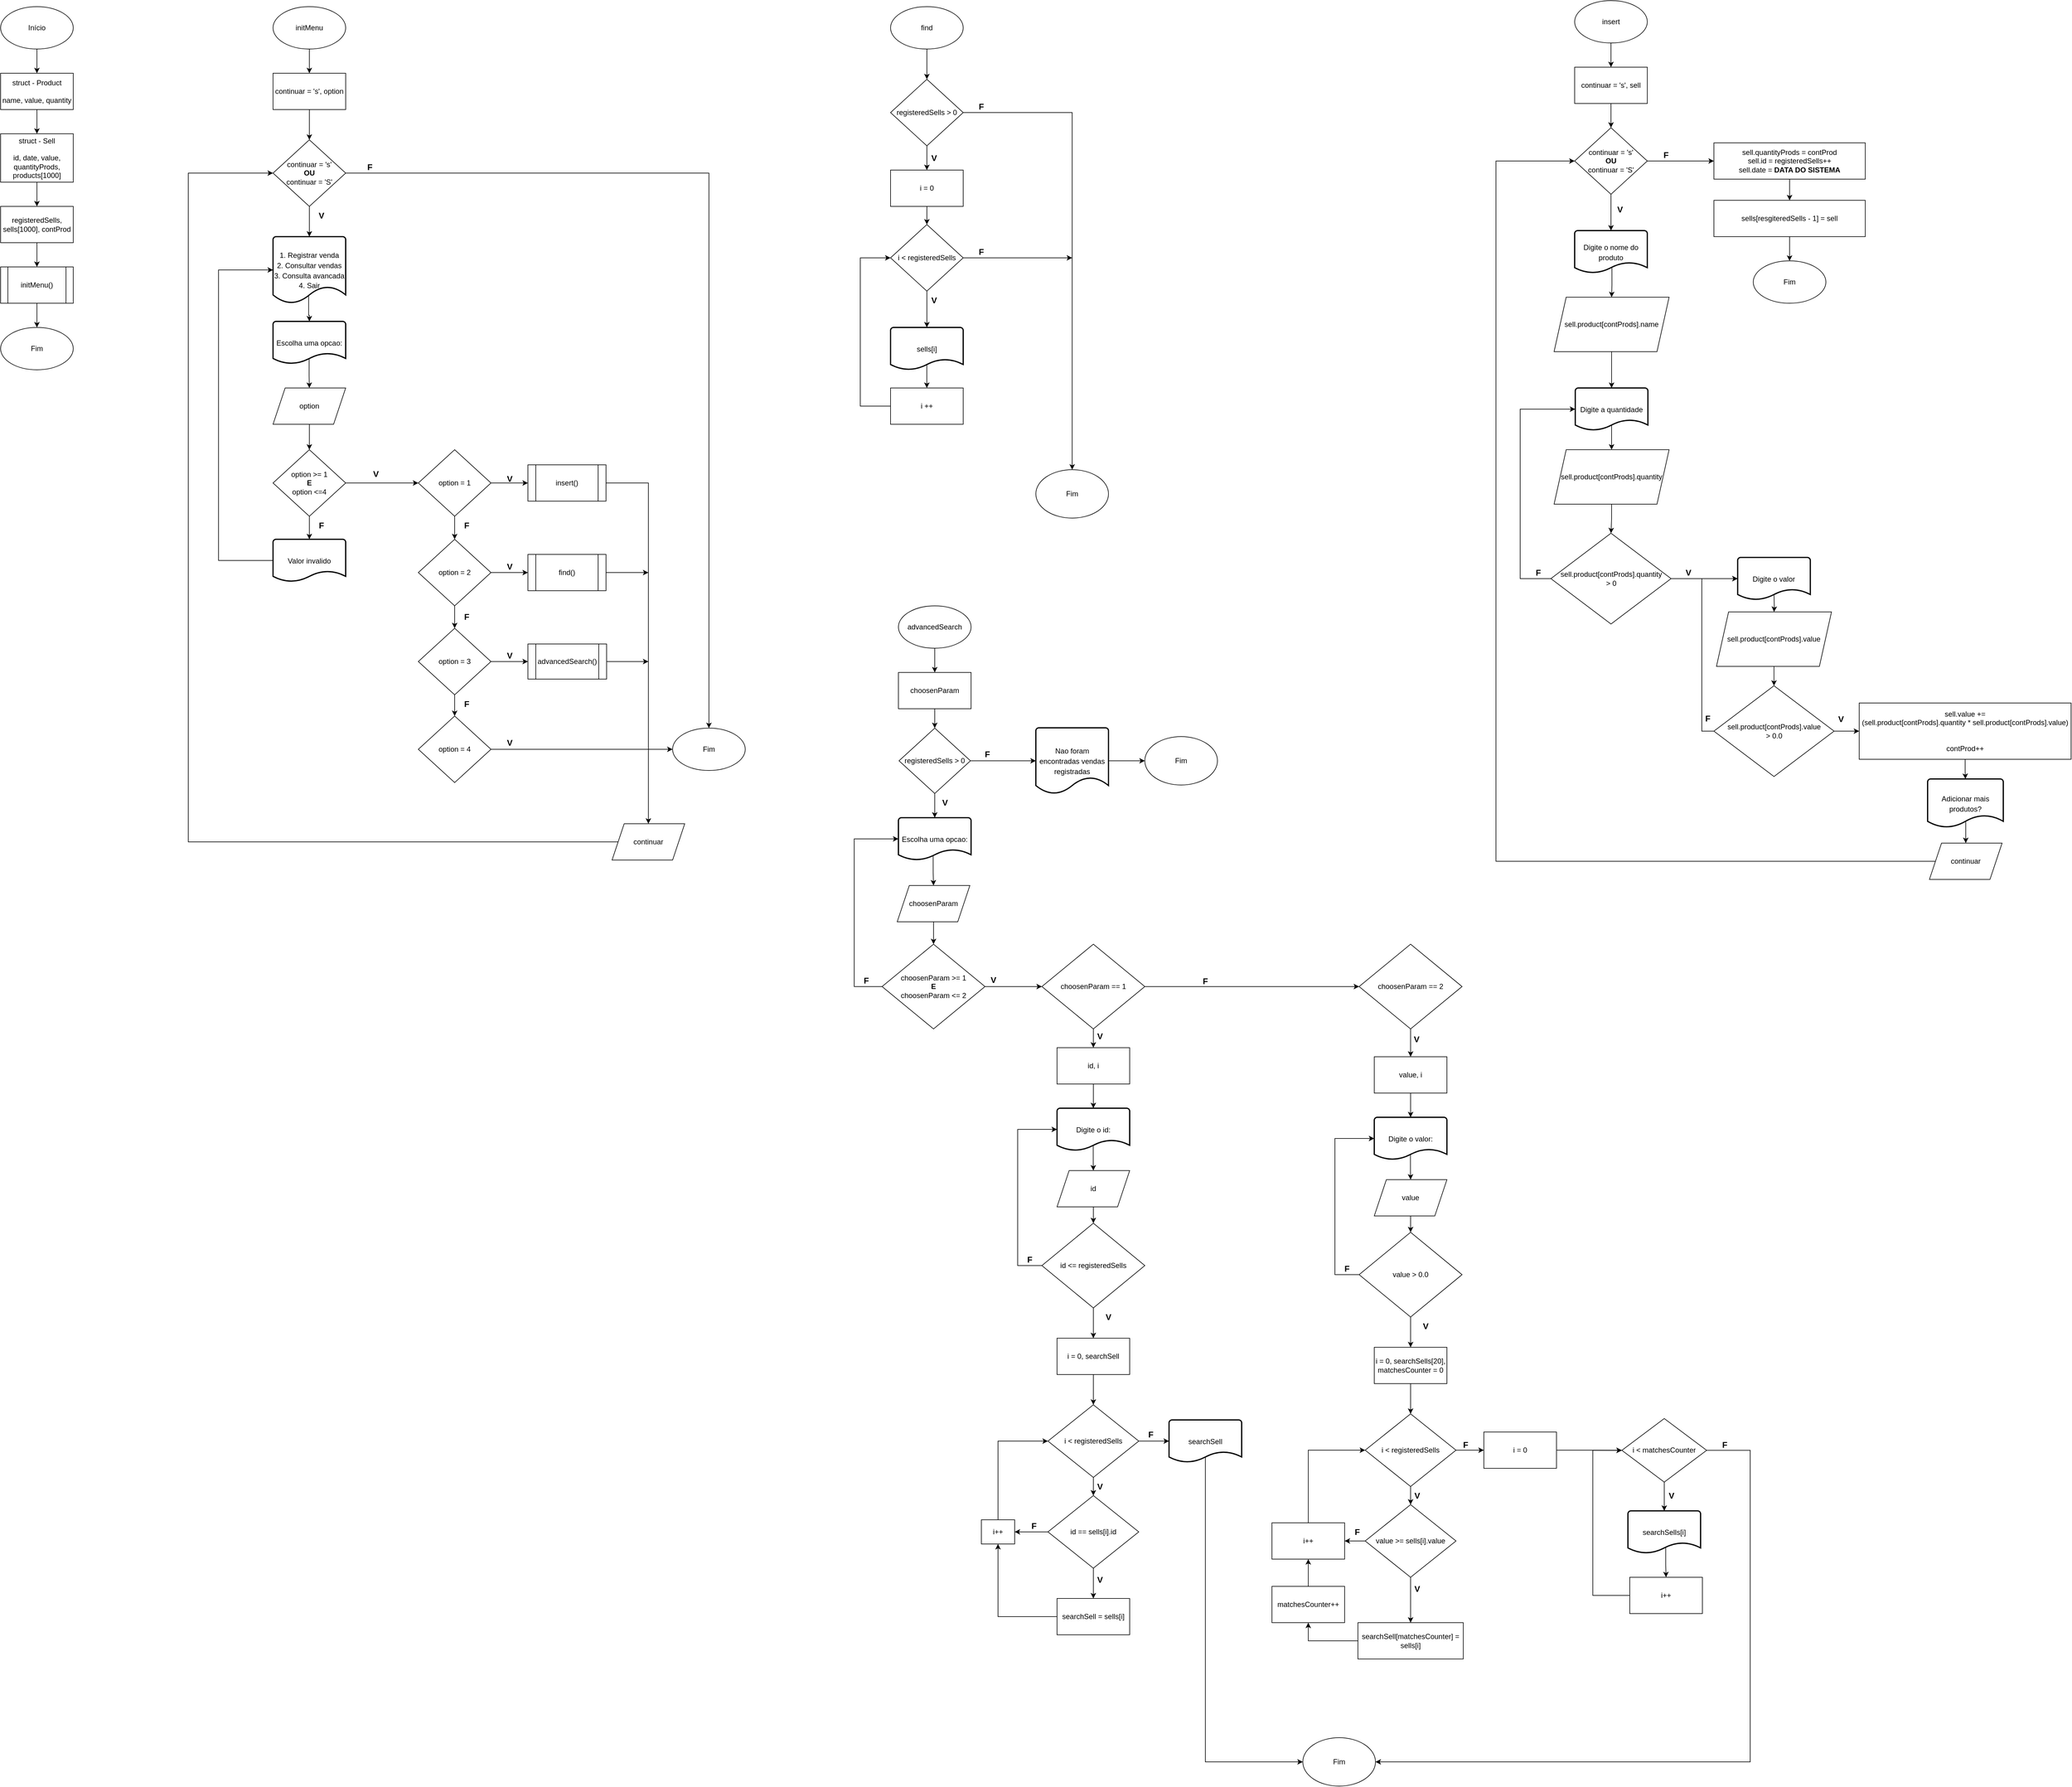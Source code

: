 <mxfile version="20.0.1" type="github">
  <diagram id="Y7C4bPwjppJKSVSHwJwJ" name="Page-6">
    <mxGraphModel dx="1649" dy="761" grid="1" gridSize="10" guides="1" tooltips="1" connect="1" arrows="1" fold="1" page="1" pageScale="1" pageWidth="4681" pageHeight="3300" math="0" shadow="0">
      <root>
        <mxCell id="0" />
        <mxCell id="1" parent="0" />
        <mxCell id="rLZFkDhWA4yX6U6YNb6V-4" value="" style="edgeStyle=orthogonalEdgeStyle;rounded=0;orthogonalLoop=1;jettySize=auto;html=1;" parent="1" source="rLZFkDhWA4yX6U6YNb6V-1" target="rLZFkDhWA4yX6U6YNb6V-2" edge="1">
          <mxGeometry relative="1" as="geometry" />
        </mxCell>
        <mxCell id="rLZFkDhWA4yX6U6YNb6V-1" value="Início" style="ellipse;whiteSpace=wrap;html=1;" parent="1" vertex="1">
          <mxGeometry x="70" y="40" width="120" height="70" as="geometry" />
        </mxCell>
        <mxCell id="rLZFkDhWA4yX6U6YNb6V-6" value="" style="edgeStyle=orthogonalEdgeStyle;rounded=0;orthogonalLoop=1;jettySize=auto;html=1;" parent="1" source="rLZFkDhWA4yX6U6YNb6V-2" target="rLZFkDhWA4yX6U6YNb6V-5" edge="1">
          <mxGeometry relative="1" as="geometry" />
        </mxCell>
        <mxCell id="rLZFkDhWA4yX6U6YNb6V-2" value="struct - Product&lt;br&gt;&lt;br&gt;name, value, quantity" style="rounded=0;whiteSpace=wrap;html=1;" parent="1" vertex="1">
          <mxGeometry x="70" y="150" width="120" height="60" as="geometry" />
        </mxCell>
        <mxCell id="rLZFkDhWA4yX6U6YNb6V-8" value="" style="edgeStyle=orthogonalEdgeStyle;rounded=0;orthogonalLoop=1;jettySize=auto;html=1;" parent="1" source="rLZFkDhWA4yX6U6YNb6V-5" target="rLZFkDhWA4yX6U6YNb6V-7" edge="1">
          <mxGeometry relative="1" as="geometry" />
        </mxCell>
        <mxCell id="rLZFkDhWA4yX6U6YNb6V-5" value="struct - Sell&lt;br&gt;&lt;br&gt;id, date, value, quantityProds, products[1000]" style="rounded=0;whiteSpace=wrap;html=1;" parent="1" vertex="1">
          <mxGeometry x="70" y="250" width="120" height="80" as="geometry" />
        </mxCell>
        <mxCell id="rLZFkDhWA4yX6U6YNb6V-10" value="" style="edgeStyle=orthogonalEdgeStyle;rounded=0;orthogonalLoop=1;jettySize=auto;html=1;" parent="1" source="rLZFkDhWA4yX6U6YNb6V-7" target="rLZFkDhWA4yX6U6YNb6V-9" edge="1">
          <mxGeometry relative="1" as="geometry" />
        </mxCell>
        <mxCell id="rLZFkDhWA4yX6U6YNb6V-7" value="registeredSells, sells[1000], contProd" style="rounded=0;whiteSpace=wrap;html=1;" parent="1" vertex="1">
          <mxGeometry x="70" y="370" width="120" height="60" as="geometry" />
        </mxCell>
        <mxCell id="rLZFkDhWA4yX6U6YNb6V-12" value="" style="edgeStyle=orthogonalEdgeStyle;rounded=0;orthogonalLoop=1;jettySize=auto;html=1;" parent="1" source="rLZFkDhWA4yX6U6YNb6V-9" edge="1">
          <mxGeometry relative="1" as="geometry">
            <mxPoint x="130" y="570" as="targetPoint" />
          </mxGeometry>
        </mxCell>
        <mxCell id="rLZFkDhWA4yX6U6YNb6V-9" value="initMenu()" style="shape=process;whiteSpace=wrap;html=1;backgroundOutline=1;" parent="1" vertex="1">
          <mxGeometry x="70" y="470" width="120" height="60" as="geometry" />
        </mxCell>
        <mxCell id="rLZFkDhWA4yX6U6YNb6V-17" value="" style="edgeStyle=orthogonalEdgeStyle;rounded=0;orthogonalLoop=1;jettySize=auto;html=1;" parent="1" source="rLZFkDhWA4yX6U6YNb6V-14" target="rLZFkDhWA4yX6U6YNb6V-16" edge="1">
          <mxGeometry relative="1" as="geometry" />
        </mxCell>
        <mxCell id="rLZFkDhWA4yX6U6YNb6V-14" value="initMenu" style="ellipse;whiteSpace=wrap;html=1;" parent="1" vertex="1">
          <mxGeometry x="520" y="40" width="120" height="70" as="geometry" />
        </mxCell>
        <mxCell id="rLZFkDhWA4yX6U6YNb6V-15" value="Fim" style="ellipse;whiteSpace=wrap;html=1;" parent="1" vertex="1">
          <mxGeometry x="70" y="570" width="120" height="70" as="geometry" />
        </mxCell>
        <mxCell id="rLZFkDhWA4yX6U6YNb6V-19" value="" style="edgeStyle=orthogonalEdgeStyle;rounded=0;orthogonalLoop=1;jettySize=auto;html=1;" parent="1" source="rLZFkDhWA4yX6U6YNb6V-16" target="rLZFkDhWA4yX6U6YNb6V-18" edge="1">
          <mxGeometry relative="1" as="geometry" />
        </mxCell>
        <mxCell id="rLZFkDhWA4yX6U6YNb6V-16" value="continuar = &#39;s&#39;, option" style="rounded=0;whiteSpace=wrap;html=1;" parent="1" vertex="1">
          <mxGeometry x="520" y="150" width="120" height="60" as="geometry" />
        </mxCell>
        <mxCell id="rLZFkDhWA4yX6U6YNb6V-21" style="edgeStyle=orthogonalEdgeStyle;rounded=0;orthogonalLoop=1;jettySize=auto;html=1;entryX=0.5;entryY=0;entryDx=0;entryDy=0;" parent="1" source="rLZFkDhWA4yX6U6YNb6V-18" target="rLZFkDhWA4yX6U6YNb6V-20" edge="1">
          <mxGeometry relative="1" as="geometry" />
        </mxCell>
        <mxCell id="rLZFkDhWA4yX6U6YNb6V-24" value="" style="edgeStyle=orthogonalEdgeStyle;rounded=0;orthogonalLoop=1;jettySize=auto;html=1;fontSize=14;" parent="1" source="rLZFkDhWA4yX6U6YNb6V-18" target="rLZFkDhWA4yX6U6YNb6V-23" edge="1">
          <mxGeometry relative="1" as="geometry" />
        </mxCell>
        <mxCell id="rLZFkDhWA4yX6U6YNb6V-18" value="continuar = &#39;s&#39;&lt;br&gt;&lt;b&gt;OU&lt;/b&gt;&lt;br&gt;continuar = &#39;S&#39;" style="rhombus;whiteSpace=wrap;html=1;" parent="1" vertex="1">
          <mxGeometry x="520" y="260" width="120" height="110" as="geometry" />
        </mxCell>
        <mxCell id="rLZFkDhWA4yX6U6YNb6V-20" value="Fim" style="ellipse;whiteSpace=wrap;html=1;" parent="1" vertex="1">
          <mxGeometry x="1180" y="1232" width="120" height="70" as="geometry" />
        </mxCell>
        <mxCell id="rLZFkDhWA4yX6U6YNb6V-22" value="&lt;font style=&quot;font-size: 14px;&quot;&gt;&lt;b&gt;F&lt;/b&gt;&lt;/font&gt;" style="text;html=1;strokeColor=none;fillColor=none;align=center;verticalAlign=middle;whiteSpace=wrap;rounded=0;" parent="1" vertex="1">
          <mxGeometry x="650" y="290" width="60" height="30" as="geometry" />
        </mxCell>
        <mxCell id="rLZFkDhWA4yX6U6YNb6V-26" value="" style="edgeStyle=orthogonalEdgeStyle;rounded=0;orthogonalLoop=1;jettySize=auto;html=1;fontSize=12;exitX=0.49;exitY=0.893;exitDx=0;exitDy=0;exitPerimeter=0;" parent="1" source="rLZFkDhWA4yX6U6YNb6V-23" target="rLZFkDhWA4yX6U6YNb6V-25" edge="1">
          <mxGeometry relative="1" as="geometry" />
        </mxCell>
        <mxCell id="rLZFkDhWA4yX6U6YNb6V-23" value="&lt;font style=&quot;font-size: 12px;&quot;&gt;1. Registrar venda&lt;br&gt;2. Consultar vendas&lt;br&gt;3. Consulta avancada&lt;br&gt;4. Sair&lt;/font&gt;" style="strokeWidth=2;html=1;shape=mxgraph.flowchart.document2;whiteSpace=wrap;size=0.25;fontSize=14;shadow=0;" parent="1" vertex="1">
          <mxGeometry x="520" y="420" width="120" height="110" as="geometry" />
        </mxCell>
        <mxCell id="rLZFkDhWA4yX6U6YNb6V-28" value="" style="edgeStyle=orthogonalEdgeStyle;rounded=0;orthogonalLoop=1;jettySize=auto;html=1;fontSize=12;exitX=0.497;exitY=0.877;exitDx=0;exitDy=0;exitPerimeter=0;" parent="1" source="rLZFkDhWA4yX6U6YNb6V-25" target="rLZFkDhWA4yX6U6YNb6V-27" edge="1">
          <mxGeometry relative="1" as="geometry" />
        </mxCell>
        <mxCell id="rLZFkDhWA4yX6U6YNb6V-25" value="&lt;span style=&quot;font-size: 12px;&quot;&gt;Escolha uma opcao:&lt;/span&gt;" style="strokeWidth=2;html=1;shape=mxgraph.flowchart.document2;whiteSpace=wrap;size=0.25;fontSize=14;shadow=0;" parent="1" vertex="1">
          <mxGeometry x="520" y="560" width="120" height="70" as="geometry" />
        </mxCell>
        <mxCell id="rLZFkDhWA4yX6U6YNb6V-31" value="" style="edgeStyle=orthogonalEdgeStyle;rounded=0;orthogonalLoop=1;jettySize=auto;html=1;fontSize=12;" parent="1" source="rLZFkDhWA4yX6U6YNb6V-27" target="rLZFkDhWA4yX6U6YNb6V-30" edge="1">
          <mxGeometry relative="1" as="geometry" />
        </mxCell>
        <mxCell id="rLZFkDhWA4yX6U6YNb6V-27" value="option" style="shape=parallelogram;perimeter=parallelogramPerimeter;whiteSpace=wrap;html=1;fixedSize=1;shadow=0;fontSize=12;" parent="1" vertex="1">
          <mxGeometry x="520" y="670" width="120" height="60" as="geometry" />
        </mxCell>
        <mxCell id="rLZFkDhWA4yX6U6YNb6V-34" value="" style="edgeStyle=orthogonalEdgeStyle;rounded=0;orthogonalLoop=1;jettySize=auto;html=1;fontSize=12;" parent="1" source="rLZFkDhWA4yX6U6YNb6V-30" target="rLZFkDhWA4yX6U6YNb6V-33" edge="1">
          <mxGeometry relative="1" as="geometry" />
        </mxCell>
        <mxCell id="rLZFkDhWA4yX6U6YNb6V-30" value="option &amp;gt;= 1&lt;br&gt;&lt;b&gt;E&lt;/b&gt;&lt;br&gt;option &amp;lt;=4" style="rhombus;whiteSpace=wrap;html=1;" parent="1" vertex="1">
          <mxGeometry x="520" y="772" width="120" height="110" as="geometry" />
        </mxCell>
        <mxCell id="rLZFkDhWA4yX6U6YNb6V-35" style="edgeStyle=orthogonalEdgeStyle;rounded=0;orthogonalLoop=1;jettySize=auto;html=1;fontSize=12;entryX=0;entryY=0.5;entryDx=0;entryDy=0;entryPerimeter=0;" parent="1" source="rLZFkDhWA4yX6U6YNb6V-33" target="rLZFkDhWA4yX6U6YNb6V-23" edge="1">
          <mxGeometry relative="1" as="geometry">
            <mxPoint x="430" y="490" as="targetPoint" />
            <Array as="points">
              <mxPoint x="430" y="955" />
              <mxPoint x="430" y="475" />
            </Array>
          </mxGeometry>
        </mxCell>
        <mxCell id="rLZFkDhWA4yX6U6YNb6V-33" value="&lt;span style=&quot;font-size: 12px;&quot;&gt;Valor invalido&lt;/span&gt;" style="strokeWidth=2;html=1;shape=mxgraph.flowchart.document2;whiteSpace=wrap;size=0.25;fontSize=14;shadow=0;" parent="1" vertex="1">
          <mxGeometry x="520" y="920" width="120" height="70" as="geometry" />
        </mxCell>
        <mxCell id="rLZFkDhWA4yX6U6YNb6V-36" value="&lt;font style=&quot;font-size: 14px;&quot;&gt;&lt;b&gt;F&lt;/b&gt;&lt;/font&gt;" style="text;html=1;strokeColor=none;fillColor=none;align=center;verticalAlign=middle;whiteSpace=wrap;rounded=0;" parent="1" vertex="1">
          <mxGeometry x="570" y="882" width="60" height="30" as="geometry" />
        </mxCell>
        <mxCell id="rLZFkDhWA4yX6U6YNb6V-42" value="" style="edgeStyle=orthogonalEdgeStyle;rounded=0;orthogonalLoop=1;jettySize=auto;html=1;fontSize=12;" parent="1" source="rLZFkDhWA4yX6U6YNb6V-37" target="rLZFkDhWA4yX6U6YNb6V-41" edge="1">
          <mxGeometry relative="1" as="geometry" />
        </mxCell>
        <mxCell id="rLZFkDhWA4yX6U6YNb6V-54" style="edgeStyle=orthogonalEdgeStyle;rounded=0;orthogonalLoop=1;jettySize=auto;html=1;entryX=0;entryY=0.5;entryDx=0;entryDy=0;fontSize=12;" parent="1" source="rLZFkDhWA4yX6U6YNb6V-37" target="rLZFkDhWA4yX6U6YNb6V-53" edge="1">
          <mxGeometry relative="1" as="geometry" />
        </mxCell>
        <mxCell id="rLZFkDhWA4yX6U6YNb6V-37" value="option = 1" style="rhombus;whiteSpace=wrap;html=1;" parent="1" vertex="1">
          <mxGeometry x="760" y="772" width="120" height="110" as="geometry" />
        </mxCell>
        <mxCell id="rLZFkDhWA4yX6U6YNb6V-39" value="" style="endArrow=classic;html=1;rounded=0;fontSize=12;entryX=0;entryY=0.5;entryDx=0;entryDy=0;" parent="1" source="rLZFkDhWA4yX6U6YNb6V-30" target="rLZFkDhWA4yX6U6YNb6V-37" edge="1">
          <mxGeometry width="50" height="50" relative="1" as="geometry">
            <mxPoint x="640" y="877" as="sourcePoint" />
            <mxPoint x="710.711" y="827" as="targetPoint" />
          </mxGeometry>
        </mxCell>
        <mxCell id="rLZFkDhWA4yX6U6YNb6V-40" value="&lt;font style=&quot;font-size: 14px;&quot;&gt;&lt;b&gt;V&lt;/b&gt;&lt;/font&gt;" style="text;html=1;strokeColor=none;fillColor=none;align=center;verticalAlign=middle;whiteSpace=wrap;rounded=0;" parent="1" vertex="1">
          <mxGeometry x="660" y="797" width="60" height="30" as="geometry" />
        </mxCell>
        <mxCell id="rLZFkDhWA4yX6U6YNb6V-45" value="" style="edgeStyle=orthogonalEdgeStyle;rounded=0;orthogonalLoop=1;jettySize=auto;html=1;fontSize=12;" parent="1" source="rLZFkDhWA4yX6U6YNb6V-41" target="rLZFkDhWA4yX6U6YNb6V-44" edge="1">
          <mxGeometry relative="1" as="geometry" />
        </mxCell>
        <mxCell id="rLZFkDhWA4yX6U6YNb6V-57" value="" style="edgeStyle=orthogonalEdgeStyle;rounded=0;orthogonalLoop=1;jettySize=auto;html=1;fontSize=12;" parent="1" source="rLZFkDhWA4yX6U6YNb6V-41" target="rLZFkDhWA4yX6U6YNb6V-56" edge="1">
          <mxGeometry relative="1" as="geometry" />
        </mxCell>
        <mxCell id="rLZFkDhWA4yX6U6YNb6V-41" value="option = 2" style="rhombus;whiteSpace=wrap;html=1;" parent="1" vertex="1">
          <mxGeometry x="760" y="920" width="120" height="110" as="geometry" />
        </mxCell>
        <mxCell id="rLZFkDhWA4yX6U6YNb6V-43" value="&lt;font style=&quot;font-size: 14px;&quot;&gt;&lt;b&gt;F&lt;/b&gt;&lt;/font&gt;" style="text;html=1;strokeColor=none;fillColor=none;align=center;verticalAlign=middle;whiteSpace=wrap;rounded=0;" parent="1" vertex="1">
          <mxGeometry x="810" y="882" width="60" height="30" as="geometry" />
        </mxCell>
        <mxCell id="rLZFkDhWA4yX6U6YNb6V-48" value="" style="edgeStyle=orthogonalEdgeStyle;rounded=0;orthogonalLoop=1;jettySize=auto;html=1;fontSize=12;" parent="1" source="rLZFkDhWA4yX6U6YNb6V-44" target="rLZFkDhWA4yX6U6YNb6V-47" edge="1">
          <mxGeometry relative="1" as="geometry" />
        </mxCell>
        <mxCell id="rLZFkDhWA4yX6U6YNb6V-60" style="edgeStyle=orthogonalEdgeStyle;rounded=0;orthogonalLoop=1;jettySize=auto;html=1;entryX=0;entryY=0.5;entryDx=0;entryDy=0;fontSize=12;" parent="1" source="rLZFkDhWA4yX6U6YNb6V-44" target="rLZFkDhWA4yX6U6YNb6V-59" edge="1">
          <mxGeometry relative="1" as="geometry" />
        </mxCell>
        <mxCell id="rLZFkDhWA4yX6U6YNb6V-44" value="option = 3" style="rhombus;whiteSpace=wrap;html=1;" parent="1" vertex="1">
          <mxGeometry x="760" y="1067" width="120" height="110" as="geometry" />
        </mxCell>
        <mxCell id="rLZFkDhWA4yX6U6YNb6V-46" value="&lt;font style=&quot;font-size: 14px;&quot;&gt;&lt;b&gt;F&lt;/b&gt;&lt;/font&gt;" style="text;html=1;strokeColor=none;fillColor=none;align=center;verticalAlign=middle;whiteSpace=wrap;rounded=0;" parent="1" vertex="1">
          <mxGeometry x="810" y="1033" width="60" height="30" as="geometry" />
        </mxCell>
        <mxCell id="rLZFkDhWA4yX6U6YNb6V-51" style="edgeStyle=orthogonalEdgeStyle;rounded=0;orthogonalLoop=1;jettySize=auto;html=1;entryX=0;entryY=0.5;entryDx=0;entryDy=0;fontSize=12;" parent="1" source="rLZFkDhWA4yX6U6YNb6V-47" target="rLZFkDhWA4yX6U6YNb6V-20" edge="1">
          <mxGeometry relative="1" as="geometry" />
        </mxCell>
        <mxCell id="rLZFkDhWA4yX6U6YNb6V-47" value="option = 4" style="rhombus;whiteSpace=wrap;html=1;" parent="1" vertex="1">
          <mxGeometry x="760" y="1212" width="120" height="110" as="geometry" />
        </mxCell>
        <mxCell id="rLZFkDhWA4yX6U6YNb6V-49" value="&lt;font style=&quot;font-size: 14px;&quot;&gt;&lt;b&gt;F&lt;/b&gt;&lt;/font&gt;" style="text;html=1;strokeColor=none;fillColor=none;align=center;verticalAlign=middle;whiteSpace=wrap;rounded=0;" parent="1" vertex="1">
          <mxGeometry x="810" y="1177" width="60" height="30" as="geometry" />
        </mxCell>
        <mxCell id="rLZFkDhWA4yX6U6YNb6V-52" value="&lt;font style=&quot;font-size: 14px;&quot;&gt;&lt;b&gt;V&lt;/b&gt;&lt;/font&gt;" style="text;html=1;strokeColor=none;fillColor=none;align=center;verticalAlign=middle;whiteSpace=wrap;rounded=0;" parent="1" vertex="1">
          <mxGeometry x="881" y="1241" width="60" height="30" as="geometry" />
        </mxCell>
        <mxCell id="rLZFkDhWA4yX6U6YNb6V-64" style="edgeStyle=orthogonalEdgeStyle;rounded=0;orthogonalLoop=1;jettySize=auto;html=1;exitX=1;exitY=0.5;exitDx=0;exitDy=0;fontSize=12;entryX=0.5;entryY=0;entryDx=0;entryDy=0;" parent="1" source="rLZFkDhWA4yX6U6YNb6V-53" target="rLZFkDhWA4yX6U6YNb6V-63" edge="1">
          <mxGeometry relative="1" as="geometry">
            <mxPoint x="1160" y="1260" as="targetPoint" />
          </mxGeometry>
        </mxCell>
        <mxCell id="rLZFkDhWA4yX6U6YNb6V-53" value="insert()" style="shape=process;whiteSpace=wrap;html=1;backgroundOutline=1;shadow=0;fontSize=12;" parent="1" vertex="1">
          <mxGeometry x="941" y="797" width="129" height="60" as="geometry" />
        </mxCell>
        <mxCell id="rLZFkDhWA4yX6U6YNb6V-66" style="edgeStyle=orthogonalEdgeStyle;rounded=0;orthogonalLoop=1;jettySize=auto;html=1;fontSize=12;" parent="1" source="rLZFkDhWA4yX6U6YNb6V-56" edge="1">
          <mxGeometry relative="1" as="geometry">
            <mxPoint x="1140" y="975" as="targetPoint" />
          </mxGeometry>
        </mxCell>
        <mxCell id="rLZFkDhWA4yX6U6YNb6V-56" value="find()" style="shape=process;whiteSpace=wrap;html=1;backgroundOutline=1;shadow=0;fontSize=12;" parent="1" vertex="1">
          <mxGeometry x="941" y="945" width="129" height="60" as="geometry" />
        </mxCell>
        <mxCell id="c-7Q1v0U-zm9Be6gIihk-56" style="edgeStyle=orthogonalEdgeStyle;rounded=0;orthogonalLoop=1;jettySize=auto;html=1;" edge="1" parent="1" source="rLZFkDhWA4yX6U6YNb6V-59">
          <mxGeometry relative="1" as="geometry">
            <mxPoint x="1140" y="1122" as="targetPoint" />
          </mxGeometry>
        </mxCell>
        <mxCell id="rLZFkDhWA4yX6U6YNb6V-59" value="advancedSearch()" style="shape=process;whiteSpace=wrap;html=1;backgroundOutline=1;shadow=0;fontSize=12;" parent="1" vertex="1">
          <mxGeometry x="941" y="1093" width="130" height="58" as="geometry" />
        </mxCell>
        <mxCell id="rLZFkDhWA4yX6U6YNb6V-62" value="&lt;font style=&quot;font-size: 14px;&quot;&gt;&lt;b&gt;V&lt;/b&gt;&lt;/font&gt;" style="text;html=1;strokeColor=none;fillColor=none;align=center;verticalAlign=middle;whiteSpace=wrap;rounded=0;" parent="1" vertex="1">
          <mxGeometry x="570" y="370" width="60" height="30" as="geometry" />
        </mxCell>
        <mxCell id="rLZFkDhWA4yX6U6YNb6V-67" style="edgeStyle=orthogonalEdgeStyle;rounded=0;orthogonalLoop=1;jettySize=auto;html=1;entryX=0;entryY=0.5;entryDx=0;entryDy=0;fontSize=12;" parent="1" source="rLZFkDhWA4yX6U6YNb6V-63" target="rLZFkDhWA4yX6U6YNb6V-18" edge="1">
          <mxGeometry relative="1" as="geometry">
            <Array as="points">
              <mxPoint x="380" y="1420" />
              <mxPoint x="380" y="315" />
            </Array>
          </mxGeometry>
        </mxCell>
        <mxCell id="rLZFkDhWA4yX6U6YNb6V-63" value="continuar" style="shape=parallelogram;perimeter=parallelogramPerimeter;whiteSpace=wrap;html=1;fixedSize=1;shadow=0;fontSize=12;" parent="1" vertex="1">
          <mxGeometry x="1080" y="1390" width="120" height="60" as="geometry" />
        </mxCell>
        <mxCell id="rLZFkDhWA4yX6U6YNb6V-68" value="&lt;font style=&quot;font-size: 14px;&quot;&gt;&lt;b&gt;V&lt;/b&gt;&lt;/font&gt;" style="text;html=1;strokeColor=none;fillColor=none;align=center;verticalAlign=middle;whiteSpace=wrap;rounded=0;" parent="1" vertex="1">
          <mxGeometry x="881" y="1097" width="60" height="30" as="geometry" />
        </mxCell>
        <mxCell id="rLZFkDhWA4yX6U6YNb6V-69" value="&lt;font style=&quot;font-size: 14px;&quot;&gt;&lt;b&gt;V&lt;/b&gt;&lt;/font&gt;" style="text;html=1;strokeColor=none;fillColor=none;align=center;verticalAlign=middle;whiteSpace=wrap;rounded=0;" parent="1" vertex="1">
          <mxGeometry x="881" y="950" width="60" height="30" as="geometry" />
        </mxCell>
        <mxCell id="rLZFkDhWA4yX6U6YNb6V-71" value="&lt;font style=&quot;font-size: 14px;&quot;&gt;&lt;b&gt;V&lt;/b&gt;&lt;/font&gt;" style="text;html=1;strokeColor=none;fillColor=none;align=center;verticalAlign=middle;whiteSpace=wrap;rounded=0;" parent="1" vertex="1">
          <mxGeometry x="881" y="805" width="60" height="30" as="geometry" />
        </mxCell>
        <mxCell id="rLZFkDhWA4yX6U6YNb6V-79" style="edgeStyle=orthogonalEdgeStyle;rounded=0;orthogonalLoop=1;jettySize=auto;html=1;fontSize=12;" parent="1" source="rLZFkDhWA4yX6U6YNb6V-73" target="rLZFkDhWA4yX6U6YNb6V-74" edge="1">
          <mxGeometry relative="1" as="geometry" />
        </mxCell>
        <mxCell id="rLZFkDhWA4yX6U6YNb6V-73" value="find" style="ellipse;whiteSpace=wrap;html=1;" parent="1" vertex="1">
          <mxGeometry x="1540" y="40" width="120" height="70" as="geometry" />
        </mxCell>
        <mxCell id="rLZFkDhWA4yX6U6YNb6V-76" style="edgeStyle=orthogonalEdgeStyle;rounded=0;orthogonalLoop=1;jettySize=auto;html=1;entryX=0.5;entryY=0;entryDx=0;entryDy=0;fontSize=12;" parent="1" source="rLZFkDhWA4yX6U6YNb6V-74" target="rLZFkDhWA4yX6U6YNb6V-75" edge="1">
          <mxGeometry relative="1" as="geometry" />
        </mxCell>
        <mxCell id="rLZFkDhWA4yX6U6YNb6V-81" value="" style="edgeStyle=orthogonalEdgeStyle;rounded=0;orthogonalLoop=1;jettySize=auto;html=1;fontSize=12;" parent="1" source="rLZFkDhWA4yX6U6YNb6V-74" edge="1">
          <mxGeometry relative="1" as="geometry">
            <mxPoint x="1600" y="310" as="targetPoint" />
          </mxGeometry>
        </mxCell>
        <mxCell id="rLZFkDhWA4yX6U6YNb6V-74" value="registeredSells &amp;gt; 0" style="rhombus;whiteSpace=wrap;html=1;" parent="1" vertex="1">
          <mxGeometry x="1540" y="160" width="120" height="110" as="geometry" />
        </mxCell>
        <mxCell id="rLZFkDhWA4yX6U6YNb6V-75" value="Fim" style="ellipse;whiteSpace=wrap;html=1;shadow=0;fontSize=12;" parent="1" vertex="1">
          <mxGeometry x="1780" y="805" width="120" height="80" as="geometry" />
        </mxCell>
        <mxCell id="rLZFkDhWA4yX6U6YNb6V-77" value="&lt;font style=&quot;font-size: 14px;&quot;&gt;&lt;b&gt;F&lt;/b&gt;&lt;/font&gt;" style="text;html=1;strokeColor=none;fillColor=none;align=center;verticalAlign=middle;whiteSpace=wrap;rounded=0;" parent="1" vertex="1">
          <mxGeometry x="1660" y="190" width="60" height="30" as="geometry" />
        </mxCell>
        <mxCell id="rLZFkDhWA4yX6U6YNb6V-82" value="&lt;font style=&quot;font-size: 14px;&quot;&gt;&lt;b&gt;V&lt;/b&gt;&lt;/font&gt;" style="text;html=1;strokeColor=none;fillColor=none;align=center;verticalAlign=middle;whiteSpace=wrap;rounded=0;" parent="1" vertex="1">
          <mxGeometry x="1582" y="275" width="60" height="30" as="geometry" />
        </mxCell>
        <mxCell id="rLZFkDhWA4yX6U6YNb6V-85" value="" style="edgeStyle=orthogonalEdgeStyle;rounded=0;orthogonalLoop=1;jettySize=auto;html=1;fontSize=12;" parent="1" source="rLZFkDhWA4yX6U6YNb6V-83" target="rLZFkDhWA4yX6U6YNb6V-84" edge="1">
          <mxGeometry relative="1" as="geometry" />
        </mxCell>
        <mxCell id="rLZFkDhWA4yX6U6YNb6V-83" value="i = 0" style="rounded=0;whiteSpace=wrap;html=1;" parent="1" vertex="1">
          <mxGeometry x="1540" y="310" width="120" height="60" as="geometry" />
        </mxCell>
        <mxCell id="rLZFkDhWA4yX6U6YNb6V-86" style="edgeStyle=orthogonalEdgeStyle;rounded=0;orthogonalLoop=1;jettySize=auto;html=1;fontSize=12;" parent="1" source="rLZFkDhWA4yX6U6YNb6V-84" edge="1">
          <mxGeometry relative="1" as="geometry">
            <mxPoint x="1840" y="455" as="targetPoint" />
          </mxGeometry>
        </mxCell>
        <mxCell id="rLZFkDhWA4yX6U6YNb6V-93" style="edgeStyle=orthogonalEdgeStyle;rounded=0;orthogonalLoop=1;jettySize=auto;html=1;fontSize=12;" parent="1" source="rLZFkDhWA4yX6U6YNb6V-84" target="rLZFkDhWA4yX6U6YNb6V-92" edge="1">
          <mxGeometry relative="1" as="geometry" />
        </mxCell>
        <mxCell id="rLZFkDhWA4yX6U6YNb6V-84" value="i &amp;lt; registeredSells" style="rhombus;whiteSpace=wrap;html=1;" parent="1" vertex="1">
          <mxGeometry x="1540" y="400" width="120" height="110" as="geometry" />
        </mxCell>
        <mxCell id="rLZFkDhWA4yX6U6YNb6V-87" value="&lt;font style=&quot;font-size: 14px;&quot;&gt;&lt;b&gt;F&lt;/b&gt;&lt;/font&gt;" style="text;html=1;strokeColor=none;fillColor=none;align=center;verticalAlign=middle;whiteSpace=wrap;rounded=0;" parent="1" vertex="1">
          <mxGeometry x="1660" y="430" width="60" height="30" as="geometry" />
        </mxCell>
        <mxCell id="rLZFkDhWA4yX6U6YNb6V-95" style="edgeStyle=orthogonalEdgeStyle;rounded=0;orthogonalLoop=1;jettySize=auto;html=1;entryX=0;entryY=0.5;entryDx=0;entryDy=0;fontSize=12;" parent="1" source="rLZFkDhWA4yX6U6YNb6V-88" target="rLZFkDhWA4yX6U6YNb6V-84" edge="1">
          <mxGeometry relative="1" as="geometry">
            <Array as="points">
              <mxPoint x="1490" y="700" />
              <mxPoint x="1490" y="455" />
            </Array>
          </mxGeometry>
        </mxCell>
        <mxCell id="rLZFkDhWA4yX6U6YNb6V-88" value="i ++" style="rounded=0;whiteSpace=wrap;html=1;" parent="1" vertex="1">
          <mxGeometry x="1540" y="670" width="120" height="60" as="geometry" />
        </mxCell>
        <mxCell id="rLZFkDhWA4yX6U6YNb6V-90" value="&lt;font style=&quot;font-size: 14px;&quot;&gt;&lt;b&gt;V&lt;/b&gt;&lt;/font&gt;" style="text;html=1;strokeColor=none;fillColor=none;align=center;verticalAlign=middle;whiteSpace=wrap;rounded=0;" parent="1" vertex="1">
          <mxGeometry x="1582" y="510" width="60" height="30" as="geometry" />
        </mxCell>
        <mxCell id="rLZFkDhWA4yX6U6YNb6V-94" value="" style="edgeStyle=orthogonalEdgeStyle;rounded=0;orthogonalLoop=1;jettySize=auto;html=1;fontSize=12;exitX=0.499;exitY=0.861;exitDx=0;exitDy=0;exitPerimeter=0;" parent="1" source="rLZFkDhWA4yX6U6YNb6V-92" target="rLZFkDhWA4yX6U6YNb6V-88" edge="1">
          <mxGeometry relative="1" as="geometry" />
        </mxCell>
        <mxCell id="rLZFkDhWA4yX6U6YNb6V-92" value="&lt;span style=&quot;font-size: 12px;&quot;&gt;sells[i]&lt;/span&gt;" style="strokeWidth=2;html=1;shape=mxgraph.flowchart.document2;whiteSpace=wrap;size=0.25;fontSize=14;shadow=0;" parent="1" vertex="1">
          <mxGeometry x="1540" y="570" width="120" height="70" as="geometry" />
        </mxCell>
        <mxCell id="c-7Q1v0U-zm9Be6gIihk-3" value="" style="edgeStyle=orthogonalEdgeStyle;rounded=0;orthogonalLoop=1;jettySize=auto;html=1;" edge="1" parent="1" source="c-7Q1v0U-zm9Be6gIihk-1" target="c-7Q1v0U-zm9Be6gIihk-2">
          <mxGeometry relative="1" as="geometry" />
        </mxCell>
        <mxCell id="c-7Q1v0U-zm9Be6gIihk-1" value="insert" style="ellipse;whiteSpace=wrap;html=1;" vertex="1" parent="1">
          <mxGeometry x="2670" y="30" width="120" height="70" as="geometry" />
        </mxCell>
        <mxCell id="c-7Q1v0U-zm9Be6gIihk-5" value="" style="edgeStyle=orthogonalEdgeStyle;rounded=0;orthogonalLoop=1;jettySize=auto;html=1;" edge="1" parent="1" source="c-7Q1v0U-zm9Be6gIihk-2" target="c-7Q1v0U-zm9Be6gIihk-4">
          <mxGeometry relative="1" as="geometry" />
        </mxCell>
        <mxCell id="c-7Q1v0U-zm9Be6gIihk-2" value="continuar = &#39;s&#39;, sell" style="rounded=0;whiteSpace=wrap;html=1;" vertex="1" parent="1">
          <mxGeometry x="2670" y="140" width="120" height="60" as="geometry" />
        </mxCell>
        <mxCell id="c-7Q1v0U-zm9Be6gIihk-16" style="edgeStyle=orthogonalEdgeStyle;rounded=0;orthogonalLoop=1;jettySize=auto;html=1;exitX=0.5;exitY=1;exitDx=0;exitDy=0;entryX=0.5;entryY=0;entryDx=0;entryDy=0;entryPerimeter=0;" edge="1" parent="1" source="c-7Q1v0U-zm9Be6gIihk-4" target="c-7Q1v0U-zm9Be6gIihk-15">
          <mxGeometry relative="1" as="geometry" />
        </mxCell>
        <mxCell id="c-7Q1v0U-zm9Be6gIihk-51" value="" style="edgeStyle=orthogonalEdgeStyle;rounded=0;orthogonalLoop=1;jettySize=auto;html=1;" edge="1" parent="1" source="c-7Q1v0U-zm9Be6gIihk-4" target="c-7Q1v0U-zm9Be6gIihk-50">
          <mxGeometry relative="1" as="geometry" />
        </mxCell>
        <mxCell id="c-7Q1v0U-zm9Be6gIihk-4" value="continuar = &#39;s&#39;&lt;br&gt;&lt;b&gt;OU&lt;/b&gt;&lt;br&gt;continuar = &#39;S&#39;" style="rhombus;whiteSpace=wrap;html=1;" vertex="1" parent="1">
          <mxGeometry x="2670" y="240" width="120" height="110" as="geometry" />
        </mxCell>
        <mxCell id="c-7Q1v0U-zm9Be6gIihk-9" value="&lt;font style=&quot;font-size: 14px;&quot;&gt;&lt;b&gt;F&lt;/b&gt;&lt;/font&gt;" style="text;html=1;strokeColor=none;fillColor=none;align=center;verticalAlign=middle;whiteSpace=wrap;rounded=0;" vertex="1" parent="1">
          <mxGeometry x="2791" y="270" width="60" height="30" as="geometry" />
        </mxCell>
        <mxCell id="c-7Q1v0U-zm9Be6gIihk-10" value="&lt;font style=&quot;font-size: 14px;&quot;&gt;&lt;b&gt;V&lt;/b&gt;&lt;/font&gt;" style="text;html=1;strokeColor=none;fillColor=none;align=center;verticalAlign=middle;whiteSpace=wrap;rounded=0;" vertex="1" parent="1">
          <mxGeometry x="2715" y="360" width="60" height="30" as="geometry" />
        </mxCell>
        <mxCell id="c-7Q1v0U-zm9Be6gIihk-19" value="" style="edgeStyle=orthogonalEdgeStyle;rounded=0;orthogonalLoop=1;jettySize=auto;html=1;" edge="1" parent="1" source="c-7Q1v0U-zm9Be6gIihk-12" target="c-7Q1v0U-zm9Be6gIihk-18">
          <mxGeometry relative="1" as="geometry" />
        </mxCell>
        <mxCell id="c-7Q1v0U-zm9Be6gIihk-12" value="sell.product[contProds].name" style="shape=parallelogram;perimeter=parallelogramPerimeter;whiteSpace=wrap;html=1;fixedSize=1;" vertex="1" parent="1">
          <mxGeometry x="2636" y="520" width="190" height="90" as="geometry" />
        </mxCell>
        <mxCell id="c-7Q1v0U-zm9Be6gIihk-17" value="" style="edgeStyle=orthogonalEdgeStyle;rounded=0;orthogonalLoop=1;jettySize=auto;html=1;exitX=0.513;exitY=0.88;exitDx=0;exitDy=0;exitPerimeter=0;" edge="1" parent="1" source="c-7Q1v0U-zm9Be6gIihk-15" target="c-7Q1v0U-zm9Be6gIihk-12">
          <mxGeometry relative="1" as="geometry" />
        </mxCell>
        <mxCell id="c-7Q1v0U-zm9Be6gIihk-15" value="&lt;span style=&quot;font-size: 12px;&quot;&gt;Digite o nome do produto&lt;/span&gt;" style="strokeWidth=2;html=1;shape=mxgraph.flowchart.document2;whiteSpace=wrap;size=0.25;fontSize=14;shadow=0;" vertex="1" parent="1">
          <mxGeometry x="2670" y="410" width="120" height="70" as="geometry" />
        </mxCell>
        <mxCell id="c-7Q1v0U-zm9Be6gIihk-21" value="" style="edgeStyle=orthogonalEdgeStyle;rounded=0;orthogonalLoop=1;jettySize=auto;html=1;exitX=0.5;exitY=0.714;exitDx=0;exitDy=0;exitPerimeter=0;" edge="1" parent="1" source="c-7Q1v0U-zm9Be6gIihk-18" target="c-7Q1v0U-zm9Be6gIihk-20">
          <mxGeometry relative="1" as="geometry" />
        </mxCell>
        <mxCell id="c-7Q1v0U-zm9Be6gIihk-18" value="&lt;span style=&quot;font-size: 12px;&quot;&gt;Digite a quantidade&lt;/span&gt;" style="strokeWidth=2;html=1;shape=mxgraph.flowchart.document2;whiteSpace=wrap;size=0.25;fontSize=14;shadow=0;" vertex="1" parent="1">
          <mxGeometry x="2671" y="670" width="120" height="70" as="geometry" />
        </mxCell>
        <mxCell id="c-7Q1v0U-zm9Be6gIihk-23" value="" style="edgeStyle=orthogonalEdgeStyle;rounded=0;orthogonalLoop=1;jettySize=auto;html=1;" edge="1" parent="1" source="c-7Q1v0U-zm9Be6gIihk-20" target="c-7Q1v0U-zm9Be6gIihk-22">
          <mxGeometry relative="1" as="geometry" />
        </mxCell>
        <mxCell id="c-7Q1v0U-zm9Be6gIihk-20" value="sell.product[contProds].quantity" style="shape=parallelogram;perimeter=parallelogramPerimeter;whiteSpace=wrap;html=1;fixedSize=1;" vertex="1" parent="1">
          <mxGeometry x="2636" y="772" width="190" height="90" as="geometry" />
        </mxCell>
        <mxCell id="c-7Q1v0U-zm9Be6gIihk-24" style="edgeStyle=orthogonalEdgeStyle;rounded=0;orthogonalLoop=1;jettySize=auto;html=1;exitX=0;exitY=0.5;exitDx=0;exitDy=0;entryX=0;entryY=0.5;entryDx=0;entryDy=0;entryPerimeter=0;" edge="1" parent="1" source="c-7Q1v0U-zm9Be6gIihk-22" target="c-7Q1v0U-zm9Be6gIihk-18">
          <mxGeometry relative="1" as="geometry">
            <Array as="points">
              <mxPoint x="2580" y="985" />
              <mxPoint x="2580" y="705" />
            </Array>
          </mxGeometry>
        </mxCell>
        <mxCell id="c-7Q1v0U-zm9Be6gIihk-27" style="edgeStyle=orthogonalEdgeStyle;rounded=0;orthogonalLoop=1;jettySize=auto;html=1;exitX=1;exitY=0.5;exitDx=0;exitDy=0;entryX=0;entryY=0.5;entryDx=0;entryDy=0;entryPerimeter=0;" edge="1" parent="1" source="c-7Q1v0U-zm9Be6gIihk-22" target="c-7Q1v0U-zm9Be6gIihk-26">
          <mxGeometry relative="1" as="geometry" />
        </mxCell>
        <mxCell id="c-7Q1v0U-zm9Be6gIihk-22" value="&lt;span style=&quot;&quot;&gt;sell.product[contProds].quantity&lt;br&gt;&amp;gt; 0&lt;br&gt;&lt;/span&gt;" style="rhombus;whiteSpace=wrap;html=1;" vertex="1" parent="1">
          <mxGeometry x="2630.75" y="910" width="198.5" height="150" as="geometry" />
        </mxCell>
        <mxCell id="c-7Q1v0U-zm9Be6gIihk-25" value="&lt;font style=&quot;font-size: 14px;&quot;&gt;&lt;b&gt;F&lt;/b&gt;&lt;/font&gt;" style="text;html=1;strokeColor=none;fillColor=none;align=center;verticalAlign=middle;whiteSpace=wrap;rounded=0;" vertex="1" parent="1">
          <mxGeometry x="2580" y="960" width="60" height="30" as="geometry" />
        </mxCell>
        <mxCell id="c-7Q1v0U-zm9Be6gIihk-31" value="" style="edgeStyle=orthogonalEdgeStyle;rounded=0;orthogonalLoop=1;jettySize=auto;html=1;" edge="1" parent="1" target="c-7Q1v0U-zm9Be6gIihk-30">
          <mxGeometry relative="1" as="geometry">
            <mxPoint x="2999.25" y="1010" as="sourcePoint" />
          </mxGeometry>
        </mxCell>
        <mxCell id="c-7Q1v0U-zm9Be6gIihk-26" value="&lt;span style=&quot;font-size: 12px;&quot;&gt;Digite o valor&lt;/span&gt;" style="strokeWidth=2;html=1;shape=mxgraph.flowchart.document2;whiteSpace=wrap;size=0.25;fontSize=14;shadow=0;" vertex="1" parent="1">
          <mxGeometry x="2939.25" y="950" width="120" height="70" as="geometry" />
        </mxCell>
        <mxCell id="c-7Q1v0U-zm9Be6gIihk-28" value="&lt;font style=&quot;font-size: 14px;&quot;&gt;&lt;b&gt;V&lt;/b&gt;&lt;/font&gt;" style="text;html=1;strokeColor=none;fillColor=none;align=center;verticalAlign=middle;whiteSpace=wrap;rounded=0;" vertex="1" parent="1">
          <mxGeometry x="2828" y="960" width="60" height="30" as="geometry" />
        </mxCell>
        <mxCell id="c-7Q1v0U-zm9Be6gIihk-33" style="edgeStyle=orthogonalEdgeStyle;rounded=0;orthogonalLoop=1;jettySize=auto;html=1;exitX=0.5;exitY=1;exitDx=0;exitDy=0;entryX=0.5;entryY=0;entryDx=0;entryDy=0;" edge="1" parent="1" source="c-7Q1v0U-zm9Be6gIihk-30" target="c-7Q1v0U-zm9Be6gIihk-32">
          <mxGeometry relative="1" as="geometry" />
        </mxCell>
        <mxCell id="c-7Q1v0U-zm9Be6gIihk-30" value="sell.product[contProds].value" style="shape=parallelogram;perimeter=parallelogramPerimeter;whiteSpace=wrap;html=1;fixedSize=1;" vertex="1" parent="1">
          <mxGeometry x="2904.25" y="1040" width="190" height="90" as="geometry" />
        </mxCell>
        <mxCell id="c-7Q1v0U-zm9Be6gIihk-34" style="edgeStyle=orthogonalEdgeStyle;rounded=0;orthogonalLoop=1;jettySize=auto;html=1;exitX=0;exitY=0.5;exitDx=0;exitDy=0;entryX=0;entryY=0.5;entryDx=0;entryDy=0;entryPerimeter=0;" edge="1" parent="1" source="c-7Q1v0U-zm9Be6gIihk-32" target="c-7Q1v0U-zm9Be6gIihk-26">
          <mxGeometry relative="1" as="geometry" />
        </mxCell>
        <mxCell id="c-7Q1v0U-zm9Be6gIihk-37" style="edgeStyle=orthogonalEdgeStyle;rounded=0;orthogonalLoop=1;jettySize=auto;html=1;exitX=1;exitY=0.5;exitDx=0;exitDy=0;entryX=0;entryY=0.5;entryDx=0;entryDy=0;" edge="1" parent="1" source="c-7Q1v0U-zm9Be6gIihk-32" target="c-7Q1v0U-zm9Be6gIihk-36">
          <mxGeometry relative="1" as="geometry" />
        </mxCell>
        <mxCell id="c-7Q1v0U-zm9Be6gIihk-32" value="&lt;span style=&quot;&quot;&gt;sell.product[contProds].value&lt;br&gt;&amp;gt; 0.0&lt;br&gt;&lt;/span&gt;" style="rhombus;whiteSpace=wrap;html=1;" vertex="1" parent="1">
          <mxGeometry x="2900" y="1162" width="198.5" height="150" as="geometry" />
        </mxCell>
        <mxCell id="c-7Q1v0U-zm9Be6gIihk-35" value="&lt;font style=&quot;font-size: 14px;&quot;&gt;&lt;b&gt;F&lt;/b&gt;&lt;/font&gt;" style="text;html=1;strokeColor=none;fillColor=none;align=center;verticalAlign=middle;whiteSpace=wrap;rounded=0;" vertex="1" parent="1">
          <mxGeometry x="2860" y="1201" width="60" height="30" as="geometry" />
        </mxCell>
        <mxCell id="c-7Q1v0U-zm9Be6gIihk-41" value="" style="edgeStyle=orthogonalEdgeStyle;rounded=0;orthogonalLoop=1;jettySize=auto;html=1;" edge="1" parent="1" source="c-7Q1v0U-zm9Be6gIihk-36" target="c-7Q1v0U-zm9Be6gIihk-40">
          <mxGeometry relative="1" as="geometry" />
        </mxCell>
        <mxCell id="c-7Q1v0U-zm9Be6gIihk-36" value="sell.value += &lt;br&gt;(sell.product[contProds].quantity *&amp;nbsp;sell.product[contProds].value)&lt;br&gt;&lt;br&gt;&lt;br&gt;contProd++" style="rounded=0;whiteSpace=wrap;html=1;" vertex="1" parent="1">
          <mxGeometry x="3140" y="1190.5" width="350" height="93" as="geometry" />
        </mxCell>
        <mxCell id="c-7Q1v0U-zm9Be6gIihk-39" value="&lt;font style=&quot;font-size: 14px;&quot;&gt;&lt;b&gt;V&lt;/b&gt;&lt;/font&gt;" style="text;html=1;strokeColor=none;fillColor=none;align=center;verticalAlign=middle;whiteSpace=wrap;rounded=0;" vertex="1" parent="1">
          <mxGeometry x="3080" y="1202" width="60" height="30" as="geometry" />
        </mxCell>
        <mxCell id="c-7Q1v0U-zm9Be6gIihk-44" value="" style="edgeStyle=orthogonalEdgeStyle;rounded=0;orthogonalLoop=1;jettySize=auto;html=1;exitX=0.504;exitY=0.675;exitDx=0;exitDy=0;exitPerimeter=0;" edge="1" parent="1" source="c-7Q1v0U-zm9Be6gIihk-40" target="c-7Q1v0U-zm9Be6gIihk-43">
          <mxGeometry relative="1" as="geometry" />
        </mxCell>
        <mxCell id="c-7Q1v0U-zm9Be6gIihk-40" value="&lt;span style=&quot;font-size: 12px;&quot;&gt;Adicionar mais produtos?&lt;/span&gt;" style="strokeWidth=2;html=1;shape=mxgraph.flowchart.document2;whiteSpace=wrap;size=0.25;fontSize=14;shadow=0;" vertex="1" parent="1">
          <mxGeometry x="3253" y="1316" width="125" height="80" as="geometry" />
        </mxCell>
        <mxCell id="c-7Q1v0U-zm9Be6gIihk-49" style="edgeStyle=orthogonalEdgeStyle;rounded=0;orthogonalLoop=1;jettySize=auto;html=1;entryX=0;entryY=0.5;entryDx=0;entryDy=0;" edge="1" parent="1" source="c-7Q1v0U-zm9Be6gIihk-43" target="c-7Q1v0U-zm9Be6gIihk-4">
          <mxGeometry relative="1" as="geometry">
            <Array as="points">
              <mxPoint x="2540" y="1452" />
              <mxPoint x="2540" y="295" />
            </Array>
          </mxGeometry>
        </mxCell>
        <mxCell id="c-7Q1v0U-zm9Be6gIihk-43" value="continuar" style="shape=parallelogram;perimeter=parallelogramPerimeter;whiteSpace=wrap;html=1;fixedSize=1;" vertex="1" parent="1">
          <mxGeometry x="3256" y="1422" width="120" height="60" as="geometry" />
        </mxCell>
        <mxCell id="c-7Q1v0U-zm9Be6gIihk-53" value="" style="edgeStyle=orthogonalEdgeStyle;rounded=0;orthogonalLoop=1;jettySize=auto;html=1;" edge="1" parent="1" source="c-7Q1v0U-zm9Be6gIihk-50" target="c-7Q1v0U-zm9Be6gIihk-52">
          <mxGeometry relative="1" as="geometry" />
        </mxCell>
        <mxCell id="c-7Q1v0U-zm9Be6gIihk-50" value="sell.quantityProds = contProd&lt;br&gt;sell.id = registeredSells++&lt;br&gt;sell.date = &lt;b&gt;DATA DO SISTEMA&lt;/b&gt;" style="rounded=0;whiteSpace=wrap;html=1;" vertex="1" parent="1">
          <mxGeometry x="2900" y="265" width="250" height="60" as="geometry" />
        </mxCell>
        <mxCell id="c-7Q1v0U-zm9Be6gIihk-55" value="" style="edgeStyle=orthogonalEdgeStyle;rounded=0;orthogonalLoop=1;jettySize=auto;html=1;" edge="1" parent="1" source="c-7Q1v0U-zm9Be6gIihk-52" target="c-7Q1v0U-zm9Be6gIihk-54">
          <mxGeometry relative="1" as="geometry" />
        </mxCell>
        <mxCell id="c-7Q1v0U-zm9Be6gIihk-52" value="sells[resgiteredSells - 1] = sell" style="rounded=0;whiteSpace=wrap;html=1;" vertex="1" parent="1">
          <mxGeometry x="2900" y="360" width="250" height="60" as="geometry" />
        </mxCell>
        <mxCell id="c-7Q1v0U-zm9Be6gIihk-54" value="Fim" style="ellipse;whiteSpace=wrap;html=1;" vertex="1" parent="1">
          <mxGeometry x="2965" y="460" width="120" height="70" as="geometry" />
        </mxCell>
        <mxCell id="c-7Q1v0U-zm9Be6gIihk-60" value="" style="edgeStyle=orthogonalEdgeStyle;rounded=0;orthogonalLoop=1;jettySize=auto;html=1;" edge="1" parent="1" source="c-7Q1v0U-zm9Be6gIihk-57" target="c-7Q1v0U-zm9Be6gIihk-59">
          <mxGeometry relative="1" as="geometry" />
        </mxCell>
        <mxCell id="c-7Q1v0U-zm9Be6gIihk-57" value="advancedSearch" style="ellipse;whiteSpace=wrap;html=1;" vertex="1" parent="1">
          <mxGeometry x="1553" y="1030" width="120" height="70" as="geometry" />
        </mxCell>
        <mxCell id="c-7Q1v0U-zm9Be6gIihk-62" value="" style="edgeStyle=orthogonalEdgeStyle;rounded=0;orthogonalLoop=1;jettySize=auto;html=1;" edge="1" parent="1" source="c-7Q1v0U-zm9Be6gIihk-59" target="c-7Q1v0U-zm9Be6gIihk-61">
          <mxGeometry relative="1" as="geometry" />
        </mxCell>
        <mxCell id="c-7Q1v0U-zm9Be6gIihk-59" value="choosenParam" style="rounded=0;whiteSpace=wrap;html=1;" vertex="1" parent="1">
          <mxGeometry x="1553" y="1140" width="120" height="60" as="geometry" />
        </mxCell>
        <mxCell id="c-7Q1v0U-zm9Be6gIihk-64" value="" style="edgeStyle=orthogonalEdgeStyle;rounded=0;orthogonalLoop=1;jettySize=auto;html=1;" edge="1" parent="1" source="c-7Q1v0U-zm9Be6gIihk-61" target="c-7Q1v0U-zm9Be6gIihk-63">
          <mxGeometry relative="1" as="geometry" />
        </mxCell>
        <mxCell id="c-7Q1v0U-zm9Be6gIihk-68" value="" style="edgeStyle=orthogonalEdgeStyle;rounded=0;orthogonalLoop=1;jettySize=auto;html=1;" edge="1" parent="1" source="c-7Q1v0U-zm9Be6gIihk-61" target="c-7Q1v0U-zm9Be6gIihk-67">
          <mxGeometry relative="1" as="geometry" />
        </mxCell>
        <mxCell id="c-7Q1v0U-zm9Be6gIihk-61" value="registeredSells &amp;gt; 0" style="rhombus;whiteSpace=wrap;html=1;" vertex="1" parent="1">
          <mxGeometry x="1554" y="1232" width="118" height="108" as="geometry" />
        </mxCell>
        <mxCell id="c-7Q1v0U-zm9Be6gIihk-191" value="" style="edgeStyle=orthogonalEdgeStyle;rounded=0;orthogonalLoop=1;jettySize=auto;html=1;" edge="1" parent="1" source="c-7Q1v0U-zm9Be6gIihk-63" target="c-7Q1v0U-zm9Be6gIihk-190">
          <mxGeometry relative="1" as="geometry" />
        </mxCell>
        <mxCell id="c-7Q1v0U-zm9Be6gIihk-63" value="&lt;span style=&quot;font-size: 12px;&quot;&gt;Nao foram encontradas vendas registradas&lt;/span&gt;" style="strokeWidth=2;html=1;shape=mxgraph.flowchart.document2;whiteSpace=wrap;size=0.25;fontSize=14;shadow=0;" vertex="1" parent="1">
          <mxGeometry x="1780" y="1231.5" width="120" height="109" as="geometry" />
        </mxCell>
        <mxCell id="c-7Q1v0U-zm9Be6gIihk-65" value="&lt;font style=&quot;font-size: 14px;&quot;&gt;&lt;b&gt;F&lt;/b&gt;&lt;/font&gt;" style="text;html=1;strokeColor=none;fillColor=none;align=center;verticalAlign=middle;whiteSpace=wrap;rounded=0;" vertex="1" parent="1">
          <mxGeometry x="1670" y="1260" width="60" height="30" as="geometry" />
        </mxCell>
        <mxCell id="c-7Q1v0U-zm9Be6gIihk-71" value="" style="edgeStyle=orthogonalEdgeStyle;rounded=0;orthogonalLoop=1;jettySize=auto;html=1;exitX=0.478;exitY=0.881;exitDx=0;exitDy=0;exitPerimeter=0;" edge="1" parent="1" source="c-7Q1v0U-zm9Be6gIihk-67" target="c-7Q1v0U-zm9Be6gIihk-69">
          <mxGeometry relative="1" as="geometry" />
        </mxCell>
        <mxCell id="c-7Q1v0U-zm9Be6gIihk-67" value="&lt;span style=&quot;font-size: 12px;&quot;&gt;Escolha uma opcao:&lt;/span&gt;" style="strokeWidth=2;html=1;shape=mxgraph.flowchart.document2;whiteSpace=wrap;size=0.25;fontSize=14;shadow=0;" vertex="1" parent="1">
          <mxGeometry x="1553" y="1380" width="120" height="70" as="geometry" />
        </mxCell>
        <mxCell id="c-7Q1v0U-zm9Be6gIihk-74" value="" style="edgeStyle=orthogonalEdgeStyle;rounded=0;orthogonalLoop=1;jettySize=auto;html=1;" edge="1" parent="1" source="c-7Q1v0U-zm9Be6gIihk-69" target="c-7Q1v0U-zm9Be6gIihk-73">
          <mxGeometry relative="1" as="geometry" />
        </mxCell>
        <mxCell id="c-7Q1v0U-zm9Be6gIihk-69" value="choosenParam" style="shape=parallelogram;perimeter=parallelogramPerimeter;whiteSpace=wrap;html=1;fixedSize=1;shadow=0;fontSize=12;" vertex="1" parent="1">
          <mxGeometry x="1551" y="1492" width="120" height="60" as="geometry" />
        </mxCell>
        <mxCell id="c-7Q1v0U-zm9Be6gIihk-72" value="&lt;font style=&quot;font-size: 14px;&quot;&gt;&lt;b&gt;V&lt;/b&gt;&lt;/font&gt;" style="text;html=1;strokeColor=none;fillColor=none;align=center;verticalAlign=middle;whiteSpace=wrap;rounded=0;" vertex="1" parent="1">
          <mxGeometry x="1600" y="1340" width="60" height="30" as="geometry" />
        </mxCell>
        <mxCell id="c-7Q1v0U-zm9Be6gIihk-76" style="edgeStyle=orthogonalEdgeStyle;rounded=0;orthogonalLoop=1;jettySize=auto;html=1;exitX=0;exitY=0.5;exitDx=0;exitDy=0;entryX=0;entryY=0.5;entryDx=0;entryDy=0;entryPerimeter=0;" edge="1" parent="1" source="c-7Q1v0U-zm9Be6gIihk-73" target="c-7Q1v0U-zm9Be6gIihk-67">
          <mxGeometry relative="1" as="geometry">
            <Array as="points">
              <mxPoint x="1480" y="1659" />
              <mxPoint x="1480" y="1415" />
            </Array>
          </mxGeometry>
        </mxCell>
        <mxCell id="c-7Q1v0U-zm9Be6gIihk-80" value="" style="edgeStyle=orthogonalEdgeStyle;rounded=0;orthogonalLoop=1;jettySize=auto;html=1;" edge="1" parent="1" source="c-7Q1v0U-zm9Be6gIihk-73" target="c-7Q1v0U-zm9Be6gIihk-79">
          <mxGeometry relative="1" as="geometry" />
        </mxCell>
        <mxCell id="c-7Q1v0U-zm9Be6gIihk-73" value="choosenParam &amp;gt;= 1&lt;br&gt;&lt;b&gt;E&lt;br&gt;&lt;/b&gt;choosenParam &amp;lt;= 2" style="rhombus;whiteSpace=wrap;html=1;" vertex="1" parent="1">
          <mxGeometry x="1526" y="1589" width="170" height="140" as="geometry" />
        </mxCell>
        <mxCell id="c-7Q1v0U-zm9Be6gIihk-77" value="&lt;font style=&quot;font-size: 14px;&quot;&gt;&lt;b&gt;F&lt;/b&gt;&lt;/font&gt;" style="text;html=1;strokeColor=none;fillColor=none;align=center;verticalAlign=middle;whiteSpace=wrap;rounded=0;" vertex="1" parent="1">
          <mxGeometry x="1470" y="1634" width="60" height="30" as="geometry" />
        </mxCell>
        <mxCell id="c-7Q1v0U-zm9Be6gIihk-83" style="edgeStyle=orthogonalEdgeStyle;rounded=0;orthogonalLoop=1;jettySize=auto;html=1;entryX=0;entryY=0.5;entryDx=0;entryDy=0;" edge="1" parent="1" source="c-7Q1v0U-zm9Be6gIihk-79" target="c-7Q1v0U-zm9Be6gIihk-82">
          <mxGeometry relative="1" as="geometry" />
        </mxCell>
        <mxCell id="c-7Q1v0U-zm9Be6gIihk-88" value="" style="edgeStyle=orthogonalEdgeStyle;rounded=0;orthogonalLoop=1;jettySize=auto;html=1;" edge="1" parent="1" source="c-7Q1v0U-zm9Be6gIihk-79" target="c-7Q1v0U-zm9Be6gIihk-87">
          <mxGeometry relative="1" as="geometry" />
        </mxCell>
        <mxCell id="c-7Q1v0U-zm9Be6gIihk-79" value="choosenParam == 1" style="rhombus;whiteSpace=wrap;html=1;" vertex="1" parent="1">
          <mxGeometry x="1790" y="1589" width="170" height="140" as="geometry" />
        </mxCell>
        <mxCell id="c-7Q1v0U-zm9Be6gIihk-81" value="&lt;font style=&quot;font-size: 14px;&quot;&gt;&lt;b&gt;V&lt;/b&gt;&lt;/font&gt;" style="text;html=1;strokeColor=none;fillColor=none;align=center;verticalAlign=middle;whiteSpace=wrap;rounded=0;" vertex="1" parent="1">
          <mxGeometry x="1680" y="1633" width="60" height="30" as="geometry" />
        </mxCell>
        <mxCell id="c-7Q1v0U-zm9Be6gIihk-155" style="edgeStyle=orthogonalEdgeStyle;rounded=0;orthogonalLoop=1;jettySize=auto;html=1;entryX=0.5;entryY=0;entryDx=0;entryDy=0;" edge="1" parent="1" source="c-7Q1v0U-zm9Be6gIihk-82" target="c-7Q1v0U-zm9Be6gIihk-128">
          <mxGeometry relative="1" as="geometry" />
        </mxCell>
        <mxCell id="c-7Q1v0U-zm9Be6gIihk-82" value="choosenParam == 2" style="rhombus;whiteSpace=wrap;html=1;" vertex="1" parent="1">
          <mxGeometry x="2314" y="1589" width="170" height="140" as="geometry" />
        </mxCell>
        <mxCell id="c-7Q1v0U-zm9Be6gIihk-84" value="&lt;font style=&quot;font-size: 14px;&quot;&gt;&lt;b&gt;F&lt;/b&gt;&lt;/font&gt;" style="text;html=1;strokeColor=none;fillColor=none;align=center;verticalAlign=middle;whiteSpace=wrap;rounded=0;" vertex="1" parent="1">
          <mxGeometry x="2030" y="1635" width="60" height="30" as="geometry" />
        </mxCell>
        <mxCell id="c-7Q1v0U-zm9Be6gIihk-90" value="" style="edgeStyle=orthogonalEdgeStyle;rounded=0;orthogonalLoop=1;jettySize=auto;html=1;" edge="1" parent="1" source="c-7Q1v0U-zm9Be6gIihk-87" target="c-7Q1v0U-zm9Be6gIihk-89">
          <mxGeometry relative="1" as="geometry" />
        </mxCell>
        <mxCell id="c-7Q1v0U-zm9Be6gIihk-87" value="id, i" style="rounded=0;whiteSpace=wrap;html=1;" vertex="1" parent="1">
          <mxGeometry x="1815" y="1760" width="120" height="60" as="geometry" />
        </mxCell>
        <mxCell id="c-7Q1v0U-zm9Be6gIihk-92" value="" style="edgeStyle=orthogonalEdgeStyle;rounded=0;orthogonalLoop=1;jettySize=auto;html=1;exitX=0.498;exitY=0.88;exitDx=0;exitDy=0;exitPerimeter=0;" edge="1" parent="1" source="c-7Q1v0U-zm9Be6gIihk-89" target="c-7Q1v0U-zm9Be6gIihk-91">
          <mxGeometry relative="1" as="geometry">
            <Array as="points" />
          </mxGeometry>
        </mxCell>
        <mxCell id="c-7Q1v0U-zm9Be6gIihk-89" value="&lt;span style=&quot;font-size: 12px;&quot;&gt;Digite o id:&lt;/span&gt;" style="strokeWidth=2;html=1;shape=mxgraph.flowchart.document2;whiteSpace=wrap;size=0.25;fontSize=14;shadow=0;" vertex="1" parent="1">
          <mxGeometry x="1815" y="1860" width="120" height="70" as="geometry" />
        </mxCell>
        <mxCell id="c-7Q1v0U-zm9Be6gIihk-98" value="" style="edgeStyle=orthogonalEdgeStyle;rounded=0;orthogonalLoop=1;jettySize=auto;html=1;" edge="1" parent="1" source="c-7Q1v0U-zm9Be6gIihk-91" target="c-7Q1v0U-zm9Be6gIihk-94">
          <mxGeometry relative="1" as="geometry" />
        </mxCell>
        <mxCell id="c-7Q1v0U-zm9Be6gIihk-91" value="id" style="shape=parallelogram;perimeter=parallelogramPerimeter;whiteSpace=wrap;html=1;fixedSize=1;shadow=0;fontSize=12;" vertex="1" parent="1">
          <mxGeometry x="1815" y="1963" width="120" height="60" as="geometry" />
        </mxCell>
        <mxCell id="c-7Q1v0U-zm9Be6gIihk-93" value="&lt;font style=&quot;font-size: 14px;&quot;&gt;&lt;b&gt;V&lt;/b&gt;&lt;/font&gt;" style="text;html=1;strokeColor=none;fillColor=none;align=center;verticalAlign=middle;whiteSpace=wrap;rounded=0;" vertex="1" parent="1">
          <mxGeometry x="1856" y="1726" width="60" height="30" as="geometry" />
        </mxCell>
        <mxCell id="c-7Q1v0U-zm9Be6gIihk-96" style="edgeStyle=orthogonalEdgeStyle;rounded=0;orthogonalLoop=1;jettySize=auto;html=1;exitX=0;exitY=0.5;exitDx=0;exitDy=0;entryX=0;entryY=0.5;entryDx=0;entryDy=0;entryPerimeter=0;" edge="1" parent="1" source="c-7Q1v0U-zm9Be6gIihk-94" target="c-7Q1v0U-zm9Be6gIihk-89">
          <mxGeometry relative="1" as="geometry">
            <Array as="points">
              <mxPoint x="1750" y="2120" />
              <mxPoint x="1750" y="1895" />
            </Array>
          </mxGeometry>
        </mxCell>
        <mxCell id="c-7Q1v0U-zm9Be6gIihk-100" value="" style="edgeStyle=orthogonalEdgeStyle;rounded=0;orthogonalLoop=1;jettySize=auto;html=1;" edge="1" parent="1" source="c-7Q1v0U-zm9Be6gIihk-94" target="c-7Q1v0U-zm9Be6gIihk-99">
          <mxGeometry relative="1" as="geometry" />
        </mxCell>
        <mxCell id="c-7Q1v0U-zm9Be6gIihk-94" value="id &amp;lt;= registeredSells" style="rhombus;whiteSpace=wrap;html=1;" vertex="1" parent="1">
          <mxGeometry x="1790" y="2050" width="170" height="140" as="geometry" />
        </mxCell>
        <mxCell id="c-7Q1v0U-zm9Be6gIihk-97" value="&lt;font style=&quot;font-size: 14px;&quot;&gt;&lt;b&gt;F&lt;/b&gt;&lt;/font&gt;" style="text;html=1;strokeColor=none;fillColor=none;align=center;verticalAlign=middle;whiteSpace=wrap;rounded=0;" vertex="1" parent="1">
          <mxGeometry x="1740" y="2095" width="60" height="30" as="geometry" />
        </mxCell>
        <mxCell id="c-7Q1v0U-zm9Be6gIihk-102" value="" style="edgeStyle=orthogonalEdgeStyle;rounded=0;orthogonalLoop=1;jettySize=auto;html=1;" edge="1" parent="1" source="c-7Q1v0U-zm9Be6gIihk-99" target="c-7Q1v0U-zm9Be6gIihk-101">
          <mxGeometry relative="1" as="geometry" />
        </mxCell>
        <mxCell id="c-7Q1v0U-zm9Be6gIihk-99" value="i = 0, searchSell" style="rounded=0;whiteSpace=wrap;html=1;" vertex="1" parent="1">
          <mxGeometry x="1815" y="2240" width="120" height="60" as="geometry" />
        </mxCell>
        <mxCell id="c-7Q1v0U-zm9Be6gIihk-104" value="" style="edgeStyle=orthogonalEdgeStyle;rounded=0;orthogonalLoop=1;jettySize=auto;html=1;" edge="1" parent="1" source="c-7Q1v0U-zm9Be6gIihk-101" target="c-7Q1v0U-zm9Be6gIihk-103">
          <mxGeometry relative="1" as="geometry" />
        </mxCell>
        <mxCell id="c-7Q1v0U-zm9Be6gIihk-124" value="" style="edgeStyle=orthogonalEdgeStyle;rounded=0;orthogonalLoop=1;jettySize=auto;html=1;" edge="1" parent="1" source="c-7Q1v0U-zm9Be6gIihk-101" target="c-7Q1v0U-zm9Be6gIihk-123">
          <mxGeometry relative="1" as="geometry" />
        </mxCell>
        <mxCell id="c-7Q1v0U-zm9Be6gIihk-101" value="i &amp;lt; registeredSells" style="rhombus;whiteSpace=wrap;html=1;" vertex="1" parent="1">
          <mxGeometry x="1800" y="2350" width="150" height="120" as="geometry" />
        </mxCell>
        <mxCell id="c-7Q1v0U-zm9Be6gIihk-106" value="" style="edgeStyle=orthogonalEdgeStyle;rounded=0;orthogonalLoop=1;jettySize=auto;html=1;" edge="1" parent="1" source="c-7Q1v0U-zm9Be6gIihk-103" target="c-7Q1v0U-zm9Be6gIihk-105">
          <mxGeometry relative="1" as="geometry" />
        </mxCell>
        <mxCell id="c-7Q1v0U-zm9Be6gIihk-161" value="" style="edgeStyle=orthogonalEdgeStyle;rounded=0;orthogonalLoop=1;jettySize=auto;html=1;" edge="1" parent="1" source="c-7Q1v0U-zm9Be6gIihk-103" target="c-7Q1v0U-zm9Be6gIihk-158">
          <mxGeometry relative="1" as="geometry" />
        </mxCell>
        <mxCell id="c-7Q1v0U-zm9Be6gIihk-103" value="id == sells[i].id" style="rhombus;whiteSpace=wrap;html=1;" vertex="1" parent="1">
          <mxGeometry x="1800" y="2500" width="150" height="120" as="geometry" />
        </mxCell>
        <mxCell id="c-7Q1v0U-zm9Be6gIihk-163" style="edgeStyle=orthogonalEdgeStyle;rounded=0;orthogonalLoop=1;jettySize=auto;html=1;entryX=0.5;entryY=1;entryDx=0;entryDy=0;" edge="1" parent="1" source="c-7Q1v0U-zm9Be6gIihk-105" target="c-7Q1v0U-zm9Be6gIihk-158">
          <mxGeometry relative="1" as="geometry" />
        </mxCell>
        <mxCell id="c-7Q1v0U-zm9Be6gIihk-105" value="searchSell = sells[i]" style="rounded=0;whiteSpace=wrap;html=1;" vertex="1" parent="1">
          <mxGeometry x="1815" y="2670" width="120" height="60" as="geometry" />
        </mxCell>
        <mxCell id="c-7Q1v0U-zm9Be6gIihk-113" value="&lt;font style=&quot;font-size: 14px;&quot;&gt;&lt;b&gt;F&lt;/b&gt;&lt;/font&gt;" style="text;html=1;strokeColor=none;fillColor=none;align=center;verticalAlign=middle;whiteSpace=wrap;rounded=0;" vertex="1" parent="1">
          <mxGeometry x="1747" y="2535" width="60" height="30" as="geometry" />
        </mxCell>
        <mxCell id="c-7Q1v0U-zm9Be6gIihk-114" value="&lt;font style=&quot;font-size: 14px;&quot;&gt;&lt;b&gt;V&lt;/b&gt;&lt;/font&gt;" style="text;html=1;strokeColor=none;fillColor=none;align=center;verticalAlign=middle;whiteSpace=wrap;rounded=0;" vertex="1" parent="1">
          <mxGeometry x="1856" y="2624" width="60" height="30" as="geometry" />
        </mxCell>
        <mxCell id="c-7Q1v0U-zm9Be6gIihk-115" value="&lt;font style=&quot;font-size: 14px;&quot;&gt;&lt;b&gt;V&lt;/b&gt;&lt;/font&gt;" style="text;html=1;strokeColor=none;fillColor=none;align=center;verticalAlign=middle;whiteSpace=wrap;rounded=0;" vertex="1" parent="1">
          <mxGeometry x="1856" y="2470" width="60" height="30" as="geometry" />
        </mxCell>
        <mxCell id="c-7Q1v0U-zm9Be6gIihk-189" style="edgeStyle=orthogonalEdgeStyle;rounded=0;orthogonalLoop=1;jettySize=auto;html=1;entryX=0;entryY=0.5;entryDx=0;entryDy=0;exitX=0.51;exitY=0.871;exitDx=0;exitDy=0;exitPerimeter=0;" edge="1" parent="1" source="c-7Q1v0U-zm9Be6gIihk-123" target="c-7Q1v0U-zm9Be6gIihk-185">
          <mxGeometry relative="1" as="geometry">
            <Array as="points">
              <mxPoint x="2060" y="2436" />
              <mxPoint x="2060" y="2940" />
            </Array>
          </mxGeometry>
        </mxCell>
        <mxCell id="c-7Q1v0U-zm9Be6gIihk-123" value="&lt;span style=&quot;font-size: 12px;&quot;&gt;searchSell&lt;/span&gt;" style="strokeWidth=2;html=1;shape=mxgraph.flowchart.document2;whiteSpace=wrap;size=0.25;fontSize=14;shadow=0;" vertex="1" parent="1">
          <mxGeometry x="2000" y="2375" width="120" height="70" as="geometry" />
        </mxCell>
        <mxCell id="c-7Q1v0U-zm9Be6gIihk-125" value="&lt;font style=&quot;font-size: 14px;&quot;&gt;&lt;b&gt;V&lt;/b&gt;&lt;/font&gt;" style="text;html=1;strokeColor=none;fillColor=none;align=center;verticalAlign=middle;whiteSpace=wrap;rounded=0;" vertex="1" parent="1">
          <mxGeometry x="1870" y="2190" width="60" height="30" as="geometry" />
        </mxCell>
        <mxCell id="c-7Q1v0U-zm9Be6gIihk-127" value="" style="edgeStyle=orthogonalEdgeStyle;rounded=0;orthogonalLoop=1;jettySize=auto;html=1;" edge="1" parent="1" source="c-7Q1v0U-zm9Be6gIihk-128" target="c-7Q1v0U-zm9Be6gIihk-130">
          <mxGeometry relative="1" as="geometry" />
        </mxCell>
        <mxCell id="c-7Q1v0U-zm9Be6gIihk-128" value="value, i" style="rounded=0;whiteSpace=wrap;html=1;" vertex="1" parent="1">
          <mxGeometry x="2339" y="1775" width="120" height="60" as="geometry" />
        </mxCell>
        <mxCell id="c-7Q1v0U-zm9Be6gIihk-129" value="" style="edgeStyle=orthogonalEdgeStyle;rounded=0;orthogonalLoop=1;jettySize=auto;html=1;exitX=0.498;exitY=0.88;exitDx=0;exitDy=0;exitPerimeter=0;" edge="1" parent="1" source="c-7Q1v0U-zm9Be6gIihk-130" target="c-7Q1v0U-zm9Be6gIihk-132">
          <mxGeometry relative="1" as="geometry">
            <Array as="points" />
          </mxGeometry>
        </mxCell>
        <mxCell id="c-7Q1v0U-zm9Be6gIihk-130" value="&lt;span style=&quot;font-size: 12px;&quot;&gt;Digite o valor:&lt;/span&gt;" style="strokeWidth=2;html=1;shape=mxgraph.flowchart.document2;whiteSpace=wrap;size=0.25;fontSize=14;shadow=0;" vertex="1" parent="1">
          <mxGeometry x="2339" y="1875" width="120" height="70" as="geometry" />
        </mxCell>
        <mxCell id="c-7Q1v0U-zm9Be6gIihk-131" value="" style="edgeStyle=orthogonalEdgeStyle;rounded=0;orthogonalLoop=1;jettySize=auto;html=1;" edge="1" parent="1" source="c-7Q1v0U-zm9Be6gIihk-132" target="c-7Q1v0U-zm9Be6gIihk-136">
          <mxGeometry relative="1" as="geometry" />
        </mxCell>
        <mxCell id="c-7Q1v0U-zm9Be6gIihk-132" value="value" style="shape=parallelogram;perimeter=parallelogramPerimeter;whiteSpace=wrap;html=1;fixedSize=1;shadow=0;fontSize=12;" vertex="1" parent="1">
          <mxGeometry x="2339" y="1978" width="120" height="60" as="geometry" />
        </mxCell>
        <mxCell id="c-7Q1v0U-zm9Be6gIihk-133" value="&lt;font style=&quot;font-size: 14px;&quot;&gt;&lt;b&gt;V&lt;/b&gt;&lt;/font&gt;" style="text;html=1;strokeColor=none;fillColor=none;align=center;verticalAlign=middle;whiteSpace=wrap;rounded=0;" vertex="1" parent="1">
          <mxGeometry x="2379" y="1731" width="60" height="30" as="geometry" />
        </mxCell>
        <mxCell id="c-7Q1v0U-zm9Be6gIihk-134" style="edgeStyle=orthogonalEdgeStyle;rounded=0;orthogonalLoop=1;jettySize=auto;html=1;exitX=0;exitY=0.5;exitDx=0;exitDy=0;entryX=0;entryY=0.5;entryDx=0;entryDy=0;entryPerimeter=0;" edge="1" parent="1" source="c-7Q1v0U-zm9Be6gIihk-136" target="c-7Q1v0U-zm9Be6gIihk-130">
          <mxGeometry relative="1" as="geometry">
            <Array as="points">
              <mxPoint x="2274" y="2135" />
              <mxPoint x="2274" y="1910" />
            </Array>
          </mxGeometry>
        </mxCell>
        <mxCell id="c-7Q1v0U-zm9Be6gIihk-135" value="" style="edgeStyle=orthogonalEdgeStyle;rounded=0;orthogonalLoop=1;jettySize=auto;html=1;" edge="1" parent="1" source="c-7Q1v0U-zm9Be6gIihk-136" target="c-7Q1v0U-zm9Be6gIihk-139">
          <mxGeometry relative="1" as="geometry" />
        </mxCell>
        <mxCell id="c-7Q1v0U-zm9Be6gIihk-136" value="value &amp;gt; 0.0" style="rhombus;whiteSpace=wrap;html=1;" vertex="1" parent="1">
          <mxGeometry x="2314" y="2065" width="170" height="140" as="geometry" />
        </mxCell>
        <mxCell id="c-7Q1v0U-zm9Be6gIihk-137" value="&lt;font style=&quot;font-size: 14px;&quot;&gt;&lt;b&gt;F&lt;/b&gt;&lt;/font&gt;" style="text;html=1;strokeColor=none;fillColor=none;align=center;verticalAlign=middle;whiteSpace=wrap;rounded=0;" vertex="1" parent="1">
          <mxGeometry x="2264" y="2110" width="60" height="30" as="geometry" />
        </mxCell>
        <mxCell id="c-7Q1v0U-zm9Be6gIihk-138" value="" style="edgeStyle=orthogonalEdgeStyle;rounded=0;orthogonalLoop=1;jettySize=auto;html=1;" edge="1" parent="1" source="c-7Q1v0U-zm9Be6gIihk-139" target="c-7Q1v0U-zm9Be6gIihk-142">
          <mxGeometry relative="1" as="geometry" />
        </mxCell>
        <mxCell id="c-7Q1v0U-zm9Be6gIihk-139" value="i = 0, searchSells[20],&lt;br&gt;matchesCounter = 0" style="rounded=0;whiteSpace=wrap;html=1;" vertex="1" parent="1">
          <mxGeometry x="2339" y="2255" width="120" height="60" as="geometry" />
        </mxCell>
        <mxCell id="c-7Q1v0U-zm9Be6gIihk-140" value="" style="edgeStyle=orthogonalEdgeStyle;rounded=0;orthogonalLoop=1;jettySize=auto;html=1;" edge="1" parent="1" source="c-7Q1v0U-zm9Be6gIihk-142" target="c-7Q1v0U-zm9Be6gIihk-145">
          <mxGeometry relative="1" as="geometry" />
        </mxCell>
        <mxCell id="c-7Q1v0U-zm9Be6gIihk-141" value="" style="edgeStyle=orthogonalEdgeStyle;rounded=0;orthogonalLoop=1;jettySize=auto;html=1;entryX=0;entryY=0.5;entryDx=0;entryDy=0;" edge="1" parent="1" source="c-7Q1v0U-zm9Be6gIihk-142" target="c-7Q1v0U-zm9Be6gIihk-176">
          <mxGeometry relative="1" as="geometry">
            <mxPoint x="2524" y="2425" as="targetPoint" />
          </mxGeometry>
        </mxCell>
        <mxCell id="c-7Q1v0U-zm9Be6gIihk-142" value="i &amp;lt; registeredSells" style="rhombus;whiteSpace=wrap;html=1;" vertex="1" parent="1">
          <mxGeometry x="2324" y="2365" width="150" height="120" as="geometry" />
        </mxCell>
        <mxCell id="c-7Q1v0U-zm9Be6gIihk-143" value="" style="edgeStyle=orthogonalEdgeStyle;rounded=0;orthogonalLoop=1;jettySize=auto;html=1;" edge="1" parent="1" source="c-7Q1v0U-zm9Be6gIihk-145" target="c-7Q1v0U-zm9Be6gIihk-147">
          <mxGeometry relative="1" as="geometry" />
        </mxCell>
        <mxCell id="c-7Q1v0U-zm9Be6gIihk-169" style="edgeStyle=orthogonalEdgeStyle;rounded=0;orthogonalLoop=1;jettySize=auto;html=1;exitX=0;exitY=0.5;exitDx=0;exitDy=0;entryX=1;entryY=0.5;entryDx=0;entryDy=0;" edge="1" parent="1" source="c-7Q1v0U-zm9Be6gIihk-145" target="c-7Q1v0U-zm9Be6gIihk-168">
          <mxGeometry relative="1" as="geometry" />
        </mxCell>
        <mxCell id="c-7Q1v0U-zm9Be6gIihk-145" value="value &amp;gt;= sells[i].value" style="rhombus;whiteSpace=wrap;html=1;" vertex="1" parent="1">
          <mxGeometry x="2324" y="2515" width="150" height="120" as="geometry" />
        </mxCell>
        <mxCell id="c-7Q1v0U-zm9Be6gIihk-167" style="edgeStyle=orthogonalEdgeStyle;rounded=0;orthogonalLoop=1;jettySize=auto;html=1;exitX=0;exitY=0.5;exitDx=0;exitDy=0;entryX=0.5;entryY=1;entryDx=0;entryDy=0;" edge="1" parent="1" source="c-7Q1v0U-zm9Be6gIihk-147" target="c-7Q1v0U-zm9Be6gIihk-166">
          <mxGeometry relative="1" as="geometry" />
        </mxCell>
        <mxCell id="c-7Q1v0U-zm9Be6gIihk-147" value="searchSell[matchesCounter] = sells[i]" style="rounded=0;whiteSpace=wrap;html=1;" vertex="1" parent="1">
          <mxGeometry x="2312" y="2710" width="174" height="60" as="geometry" />
        </mxCell>
        <mxCell id="c-7Q1v0U-zm9Be6gIihk-148" value="&lt;font style=&quot;font-size: 14px;&quot;&gt;&lt;b&gt;F&lt;/b&gt;&lt;/font&gt;" style="text;html=1;strokeColor=none;fillColor=none;align=center;verticalAlign=middle;whiteSpace=wrap;rounded=0;" vertex="1" parent="1">
          <mxGeometry x="2281" y="2545" width="60" height="30" as="geometry" />
        </mxCell>
        <mxCell id="c-7Q1v0U-zm9Be6gIihk-149" value="&lt;font style=&quot;font-size: 14px;&quot;&gt;&lt;b&gt;V&lt;/b&gt;&lt;/font&gt;" style="text;html=1;strokeColor=none;fillColor=none;align=center;verticalAlign=middle;whiteSpace=wrap;rounded=0;" vertex="1" parent="1">
          <mxGeometry x="2380" y="2639" width="60" height="30" as="geometry" />
        </mxCell>
        <mxCell id="c-7Q1v0U-zm9Be6gIihk-150" value="&lt;font style=&quot;font-size: 14px;&quot;&gt;&lt;b&gt;V&lt;/b&gt;&lt;/font&gt;" style="text;html=1;strokeColor=none;fillColor=none;align=center;verticalAlign=middle;whiteSpace=wrap;rounded=0;" vertex="1" parent="1">
          <mxGeometry x="2380" y="2485" width="60" height="30" as="geometry" />
        </mxCell>
        <mxCell id="c-7Q1v0U-zm9Be6gIihk-154" value="&lt;font style=&quot;font-size: 14px;&quot;&gt;&lt;b&gt;V&lt;/b&gt;&lt;/font&gt;" style="text;html=1;strokeColor=none;fillColor=none;align=center;verticalAlign=middle;whiteSpace=wrap;rounded=0;" vertex="1" parent="1">
          <mxGeometry x="2394" y="2205" width="60" height="30" as="geometry" />
        </mxCell>
        <mxCell id="c-7Q1v0U-zm9Be6gIihk-156" value="&lt;font style=&quot;font-size: 14px;&quot;&gt;&lt;b&gt;F&lt;/b&gt;&lt;/font&gt;" style="text;html=1;strokeColor=none;fillColor=none;align=center;verticalAlign=middle;whiteSpace=wrap;rounded=0;" vertex="1" parent="1">
          <mxGeometry x="1940" y="2384" width="60" height="30" as="geometry" />
        </mxCell>
        <mxCell id="c-7Q1v0U-zm9Be6gIihk-157" value="&lt;font style=&quot;font-size: 14px;&quot;&gt;&lt;b&gt;F&lt;/b&gt;&lt;/font&gt;" style="text;html=1;strokeColor=none;fillColor=none;align=center;verticalAlign=middle;whiteSpace=wrap;rounded=0;" vertex="1" parent="1">
          <mxGeometry x="2460" y="2401" width="60" height="30" as="geometry" />
        </mxCell>
        <mxCell id="c-7Q1v0U-zm9Be6gIihk-165" style="edgeStyle=orthogonalEdgeStyle;rounded=0;orthogonalLoop=1;jettySize=auto;html=1;exitX=0.5;exitY=0;exitDx=0;exitDy=0;entryX=0;entryY=0.5;entryDx=0;entryDy=0;" edge="1" parent="1" source="c-7Q1v0U-zm9Be6gIihk-158" target="c-7Q1v0U-zm9Be6gIihk-101">
          <mxGeometry relative="1" as="geometry" />
        </mxCell>
        <mxCell id="c-7Q1v0U-zm9Be6gIihk-158" value="i++" style="rounded=0;whiteSpace=wrap;html=1;" vertex="1" parent="1">
          <mxGeometry x="1690" y="2540" width="55" height="40" as="geometry" />
        </mxCell>
        <mxCell id="c-7Q1v0U-zm9Be6gIihk-170" value="" style="edgeStyle=orthogonalEdgeStyle;rounded=0;orthogonalLoop=1;jettySize=auto;html=1;" edge="1" parent="1" source="c-7Q1v0U-zm9Be6gIihk-166" target="c-7Q1v0U-zm9Be6gIihk-168">
          <mxGeometry relative="1" as="geometry" />
        </mxCell>
        <mxCell id="c-7Q1v0U-zm9Be6gIihk-166" value="matchesCounter++" style="rounded=0;whiteSpace=wrap;html=1;" vertex="1" parent="1">
          <mxGeometry x="2170" y="2650" width="120" height="60" as="geometry" />
        </mxCell>
        <mxCell id="c-7Q1v0U-zm9Be6gIihk-173" style="edgeStyle=orthogonalEdgeStyle;rounded=0;orthogonalLoop=1;jettySize=auto;html=1;exitX=0.5;exitY=0;exitDx=0;exitDy=0;entryX=0;entryY=0.5;entryDx=0;entryDy=0;" edge="1" parent="1" source="c-7Q1v0U-zm9Be6gIihk-168" target="c-7Q1v0U-zm9Be6gIihk-142">
          <mxGeometry relative="1" as="geometry" />
        </mxCell>
        <mxCell id="c-7Q1v0U-zm9Be6gIihk-168" value="i++" style="rounded=0;whiteSpace=wrap;html=1;" vertex="1" parent="1">
          <mxGeometry x="2170" y="2545" width="120" height="60" as="geometry" />
        </mxCell>
        <mxCell id="c-7Q1v0U-zm9Be6gIihk-178" value="" style="edgeStyle=orthogonalEdgeStyle;rounded=0;orthogonalLoop=1;jettySize=auto;html=1;" edge="1" parent="1" source="c-7Q1v0U-zm9Be6gIihk-176" target="c-7Q1v0U-zm9Be6gIihk-177">
          <mxGeometry relative="1" as="geometry" />
        </mxCell>
        <mxCell id="c-7Q1v0U-zm9Be6gIihk-176" value="i = 0" style="rounded=0;whiteSpace=wrap;html=1;" vertex="1" parent="1">
          <mxGeometry x="2520" y="2395" width="120" height="60" as="geometry" />
        </mxCell>
        <mxCell id="c-7Q1v0U-zm9Be6gIihk-180" value="" style="edgeStyle=orthogonalEdgeStyle;rounded=0;orthogonalLoop=1;jettySize=auto;html=1;" edge="1" parent="1" source="c-7Q1v0U-zm9Be6gIihk-177" target="c-7Q1v0U-zm9Be6gIihk-179">
          <mxGeometry relative="1" as="geometry" />
        </mxCell>
        <mxCell id="c-7Q1v0U-zm9Be6gIihk-186" style="edgeStyle=orthogonalEdgeStyle;rounded=0;orthogonalLoop=1;jettySize=auto;html=1;entryX=1;entryY=0.5;entryDx=0;entryDy=0;" edge="1" parent="1" source="c-7Q1v0U-zm9Be6gIihk-177" target="c-7Q1v0U-zm9Be6gIihk-185">
          <mxGeometry relative="1" as="geometry">
            <Array as="points">
              <mxPoint x="2960" y="2425" />
              <mxPoint x="2960" y="2940" />
            </Array>
          </mxGeometry>
        </mxCell>
        <mxCell id="c-7Q1v0U-zm9Be6gIihk-177" value="i &amp;lt; matchesCounter" style="rhombus;whiteSpace=wrap;html=1;" vertex="1" parent="1">
          <mxGeometry x="2748" y="2372.75" width="140" height="105" as="geometry" />
        </mxCell>
        <mxCell id="c-7Q1v0U-zm9Be6gIihk-182" value="" style="edgeStyle=orthogonalEdgeStyle;rounded=0;orthogonalLoop=1;jettySize=auto;html=1;exitX=0.52;exitY=0.862;exitDx=0;exitDy=0;exitPerimeter=0;" edge="1" parent="1" source="c-7Q1v0U-zm9Be6gIihk-179" target="c-7Q1v0U-zm9Be6gIihk-181">
          <mxGeometry relative="1" as="geometry" />
        </mxCell>
        <mxCell id="c-7Q1v0U-zm9Be6gIihk-179" value="&lt;span style=&quot;font-size: 12px;&quot;&gt;searchSells[i]&lt;/span&gt;" style="strokeWidth=2;html=1;shape=mxgraph.flowchart.document2;whiteSpace=wrap;size=0.25;fontSize=14;shadow=0;" vertex="1" parent="1">
          <mxGeometry x="2758" y="2525.25" width="120" height="70" as="geometry" />
        </mxCell>
        <mxCell id="c-7Q1v0U-zm9Be6gIihk-183" style="edgeStyle=orthogonalEdgeStyle;rounded=0;orthogonalLoop=1;jettySize=auto;html=1;exitX=0;exitY=0.5;exitDx=0;exitDy=0;entryX=0;entryY=0.5;entryDx=0;entryDy=0;" edge="1" parent="1" source="c-7Q1v0U-zm9Be6gIihk-181" target="c-7Q1v0U-zm9Be6gIihk-177">
          <mxGeometry relative="1" as="geometry">
            <Array as="points">
              <mxPoint x="2700" y="2665" />
              <mxPoint x="2700" y="2425" />
            </Array>
          </mxGeometry>
        </mxCell>
        <mxCell id="c-7Q1v0U-zm9Be6gIihk-181" value="i++" style="rounded=0;whiteSpace=wrap;html=1;" vertex="1" parent="1">
          <mxGeometry x="2761" y="2635" width="120" height="60" as="geometry" />
        </mxCell>
        <mxCell id="c-7Q1v0U-zm9Be6gIihk-184" value="&lt;font style=&quot;font-size: 14px;&quot;&gt;&lt;b&gt;V&lt;/b&gt;&lt;/font&gt;" style="text;html=1;strokeColor=none;fillColor=none;align=center;verticalAlign=middle;whiteSpace=wrap;rounded=0;" vertex="1" parent="1">
          <mxGeometry x="2800" y="2485" width="60" height="30" as="geometry" />
        </mxCell>
        <mxCell id="c-7Q1v0U-zm9Be6gIihk-185" value="Fim" style="ellipse;whiteSpace=wrap;html=1;" vertex="1" parent="1">
          <mxGeometry x="2221" y="2900" width="120" height="80" as="geometry" />
        </mxCell>
        <mxCell id="c-7Q1v0U-zm9Be6gIihk-187" value="&lt;font style=&quot;font-size: 14px;&quot;&gt;&lt;b&gt;F&lt;/b&gt;&lt;/font&gt;" style="text;html=1;strokeColor=none;fillColor=none;align=center;verticalAlign=middle;whiteSpace=wrap;rounded=0;" vertex="1" parent="1">
          <mxGeometry x="2888" y="2401" width="60" height="30" as="geometry" />
        </mxCell>
        <mxCell id="c-7Q1v0U-zm9Be6gIihk-190" value="Fim" style="ellipse;whiteSpace=wrap;html=1;" vertex="1" parent="1">
          <mxGeometry x="1960" y="1246" width="120" height="80" as="geometry" />
        </mxCell>
      </root>
    </mxGraphModel>
  </diagram>
</mxfile>
